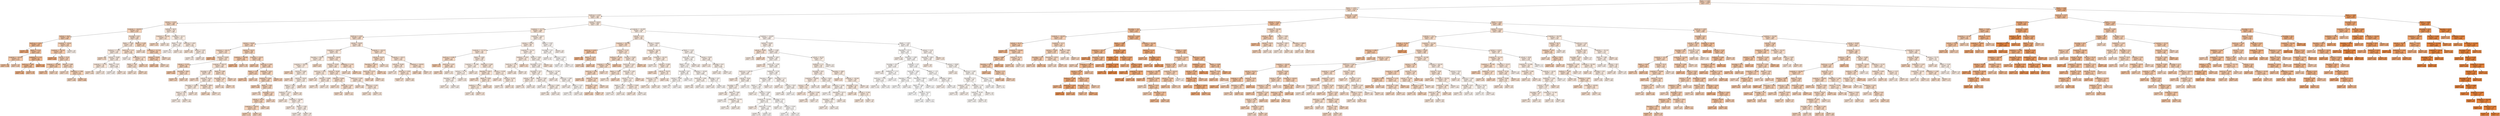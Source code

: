 digraph Tree {
node [shape=box, style="filled", color="black", fontname="helvetica"] ;
edge [fontname="helvetica"] ;
0 [label="MedInc <= 5.045\nsamples = 15480\nvalue = 2.073", fillcolor="#f6d2b9"] ;
1 [label="MedInc <= 3.071\nsamples = 12222\nvalue = 1.745", fillcolor="#f8dcc7"] ;
0 -> 1 [labeldistance=2.5, labelangle=45, headlabel="True"] ;
2 [label="AveOccup <= 2.163\nsamples = 5831\nvalue = 1.366", fillcolor="#fae6d8"] ;
1 -> 2 ;
3 [label="Latitude <= 37.925\nsamples = 890\nvalue = 1.906", fillcolor="#f7d7c0"] ;
2 -> 3 ;
4 [label="Longitude <= -118.245\nsamples = 672\nvalue = 2.107", fillcolor="#f6d2b8"] ;
3 -> 4 ;
5 [label="Latitude <= 34.63\nsamples = 378\nvalue = 2.481", fillcolor="#f3c7a7"] ;
4 -> 5 ;
6 [label="AveOccup <= 1.619\nsamples = 142\nvalue = 3.017", fillcolor="#f0b890"] ;
5 -> 6 ;
7 [label="samples = 30\nvalue = 3.691", fillcolor="#eda572"] ;
6 -> 7 ;
8 [label="MedInc <= 2.533\nsamples = 112\nvalue = 2.837", fillcolor="#f1bd98"] ;
6 -> 8 ;
9 [label="Longitude <= -118.355\nsamples = 51\nvalue = 2.512", fillcolor="#f3c6a6"] ;
8 -> 9 ;
10 [label="samples = 26\nvalue = 2.748", fillcolor="#f2c09b"] ;
9 -> 10 ;
11 [label="samples = 25\nvalue = 2.267", fillcolor="#f5cdb1"] ;
9 -> 11 ;
12 [label="AveBedrms <= 1.112\nsamples = 61\nvalue = 3.108", fillcolor="#f0b68c"] ;
8 -> 12 ;
13 [label="AveOccup <= 1.843\nsamples = 49\nvalue = 2.962", fillcolor="#f1ba92"] ;
12 -> 13 ;
14 [label="samples = 15\nvalue = 3.383", fillcolor="#eeae80"] ;
13 -> 14 ;
15 [label="samples = 34\nvalue = 2.776", fillcolor="#f2bf9a"] ;
13 -> 15 ;
16 [label="samples = 12\nvalue = 3.704", fillcolor="#eca572"] ;
12 -> 16 ;
17 [label="Longitude <= -120.64\nsamples = 236\nvalue = 2.159", fillcolor="#f5d0b5"] ;
5 -> 17 ;
18 [label="Longitude <= -122.335\nsamples = 192\nvalue = 2.437", fillcolor="#f4c8a9"] ;
17 -> 18 ;
19 [label="samples = 33\nvalue = 3.593", fillcolor="#eda877"] ;
18 -> 19 ;
20 [label="Latitude <= 37.55\nsamples = 159\nvalue = 2.197", fillcolor="#f5cfb4"] ;
18 -> 20 ;
21 [label="Longitude <= -121.885\nsamples = 67\nvalue = 2.497", fillcolor="#f3c7a6"] ;
20 -> 21 ;
22 [label="samples = 45\nvalue = 2.76", fillcolor="#f2bf9b"] ;
21 -> 22 ;
23 [label="samples = 22\nvalue = 1.96", fillcolor="#f6d6be"] ;
21 -> 23 ;
24 [label="MedInc <= 2.408\nsamples = 92\nvalue = 1.979", fillcolor="#f6d5bd"] ;
20 -> 24 ;
25 [label="samples = 39\nvalue = 1.761", fillcolor="#f8dbc7"] ;
24 -> 25 ;
26 [label="AveBedrms <= 1.066\nsamples = 53\nvalue = 2.139", fillcolor="#f5d1b6"] ;
24 -> 26 ;
27 [label="samples = 32\nvalue = 1.964", fillcolor="#f6d6be"] ;
26 -> 27 ;
28 [label="samples = 21\nvalue = 2.406", fillcolor="#f4c9aa"] ;
26 -> 28 ;
29 [label="samples = 44\nvalue = 0.943", fillcolor="#fcf2ea"] ;
17 -> 29 ;
30 [label="HouseAge <= 29.5\nsamples = 294\nvalue = 1.626", fillcolor="#f8dfcd"] ;
4 -> 30 ;
31 [label="MedInc <= 2.384\nsamples = 199\nvalue = 1.414", fillcolor="#fae5d6"] ;
30 -> 31 ;
32 [label="AveRooms <= 3.341\nsamples = 118\nvalue = 1.259", fillcolor="#fae9dd"] ;
31 -> 32 ;
33 [label="samples = 18\nvalue = 1.779", fillcolor="#f7dbc6"] ;
32 -> 33 ;
34 [label="Latitude <= 33.685\nsamples = 100\nvalue = 1.166", fillcolor="#fbece1"] ;
32 -> 34 ;
35 [label="Longitude <= -117.15\nsamples = 49\nvalue = 1.352", fillcolor="#fae7d9"] ;
34 -> 35 ;
36 [label="samples = 15\nvalue = 1.628", fillcolor="#f8dfcc"] ;
35 -> 36 ;
37 [label="samples = 34\nvalue = 1.231", fillcolor="#fbeade"] ;
35 -> 37 ;
38 [label="MedInc <= 2.141\nsamples = 51\nvalue = 0.986", fillcolor="#fcf1e9"] ;
34 -> 38 ;
39 [label="samples = 38\nvalue = 0.855", fillcolor="#fdf4ee"] ;
38 -> 39 ;
40 [label="samples = 13\nvalue = 1.369", fillcolor="#fae6d8"] ;
38 -> 40 ;
41 [label="AveOccup <= 1.531\nsamples = 81\nvalue = 1.638", fillcolor="#f8dfcc"] ;
31 -> 41 ;
42 [label="samples = 11\nvalue = 0.88", fillcolor="#fdf4ed"] ;
41 -> 42 ;
43 [label="AveBedrms <= 1.141\nsamples = 70\nvalue = 1.758", fillcolor="#f8dbc7"] ;
41 -> 43 ;
44 [label="MedInc <= 2.83\nsamples = 53\nvalue = 1.623", fillcolor="#f8dfcd"] ;
43 -> 44 ;
45 [label="samples = 31\nvalue = 1.487", fillcolor="#f9e3d3"] ;
44 -> 45 ;
46 [label="samples = 22\nvalue = 1.815", fillcolor="#f7dac4"] ;
44 -> 46 ;
47 [label="samples = 17\nvalue = 2.177", fillcolor="#f5d0b4"] ;
43 -> 47 ;
48 [label="MedInc <= 2.194\nsamples = 95\nvalue = 2.07", fillcolor="#f6d3b9"] ;
30 -> 48 ;
49 [label="samples = 29\nvalue = 1.564", fillcolor="#f9e1cf"] ;
48 -> 49 ;
50 [label="Longitude <= -117.155\nsamples = 66\nvalue = 2.292", fillcolor="#f5ccaf"] ;
48 -> 50 ;
51 [label="Latitude <= 33.835\nsamples = 53\nvalue = 2.441", fillcolor="#f4c8a9"] ;
50 -> 51 ;
52 [label="samples = 40\nvalue = 2.649", fillcolor="#f3c2a0"] ;
51 -> 52 ;
53 [label="samples = 13\nvalue = 1.802", fillcolor="#f7dac5"] ;
51 -> 53 ;
54 [label="samples = 13\nvalue = 1.683", fillcolor="#f8ddca"] ;
50 -> 54 ;
55 [label="Latitude <= 38.53\nsamples = 218\nvalue = 1.286", fillcolor="#fae8db"] ;
3 -> 55 ;
56 [label="Longitude <= -122.265\nsamples = 77\nvalue = 1.56", fillcolor="#f9e1cf"] ;
55 -> 56 ;
57 [label="samples = 35\nvalue = 1.915", fillcolor="#f7d7c0"] ;
56 -> 57 ;
58 [label="samples = 42\nvalue = 1.264", fillcolor="#fae9dc"] ;
56 -> 58 ;
59 [label="Longitude <= -121.51\nsamples = 141\nvalue = 1.137", fillcolor="#fbede2"] ;
55 -> 59 ;
60 [label="MedInc <= 2.08\nsamples = 48\nvalue = 0.901", fillcolor="#fdf3ec"] ;
59 -> 60 ;
61 [label="samples = 37\nvalue = 0.823", fillcolor="#fdf5f0"] ;
60 -> 61 ;
62 [label="samples = 11\nvalue = 1.164", fillcolor="#fbece1"] ;
60 -> 62 ;
63 [label="AveOccup <= 1.851\nsamples = 93\nvalue = 1.258", fillcolor="#fae9dd"] ;
59 -> 63 ;
64 [label="samples = 30\nvalue = 1.459", fillcolor="#f9e4d4"] ;
63 -> 64 ;
65 [label="MedInc <= 2.245\nsamples = 63\nvalue = 1.162", fillcolor="#fbece1"] ;
63 -> 65 ;
66 [label="samples = 33\nvalue = 1.053", fillcolor="#fcefe6"] ;
65 -> 66 ;
67 [label="samples = 30\nvalue = 1.283", fillcolor="#fae8dc"] ;
65 -> 67 ;
68 [label="Latitude <= 34.455\nsamples = 4941\nvalue = 1.269", fillcolor="#fae9dc"] ;
2 -> 68 ;
69 [label="Longitude <= -117.79\nsamples = 2385\nvalue = 1.493", fillcolor="#f9e3d2"] ;
68 -> 69 ;
70 [label="AveOccup <= 3.454\nsamples = 1581\nvalue = 1.679", fillcolor="#f8ddca"] ;
69 -> 70 ;
71 [label="Latitude <= 34.045\nsamples = 720\nvalue = 1.938", fillcolor="#f7d6bf"] ;
70 -> 71 ;
72 [label="Longitude <= -118.375\nsamples = 374\nvalue = 1.724", fillcolor="#f8dcc8"] ;
71 -> 72 ;
73 [label="samples = 23\nvalue = 3.062", fillcolor="#f0b78e"] ;
72 -> 73 ;
74 [label="Latitude <= 33.845\nsamples = 351\nvalue = 1.637", fillcolor="#f8dfcc"] ;
72 -> 74 ;
75 [label="Latitude <= 33.745\nsamples = 81\nvalue = 2.096", fillcolor="#f6d2b8"] ;
74 -> 75 ;
76 [label="samples = 19\nvalue = 2.636", fillcolor="#f3c3a0"] ;
75 -> 76 ;
77 [label="Population <= 900.5\nsamples = 62\nvalue = 1.93", fillcolor="#f7d6bf"] ;
75 -> 77 ;
78 [label="samples = 16\nvalue = 2.16", fillcolor="#f5d0b5"] ;
77 -> 78 ;
79 [label="samples = 46\nvalue = 1.85", fillcolor="#f7d9c3"] ;
77 -> 79 ;
80 [label="Longitude <= -118.175\nsamples = 270\nvalue = 1.499", fillcolor="#f9e2d2"] ;
74 -> 80 ;
81 [label="HouseAge <= 30.5\nsamples = 188\nvalue = 1.393", fillcolor="#fae5d7"] ;
80 -> 81 ;
82 [label="samples = 40\nvalue = 1.714", fillcolor="#f8dcc9"] ;
81 -> 82 ;
83 [label="Latitude <= 34.015\nsamples = 148\nvalue = 1.306", fillcolor="#fae8db"] ;
81 -> 83 ;
84 [label="Population <= 1258.5\nsamples = 100\nvalue = 1.203", fillcolor="#fbebdf"] ;
83 -> 84 ;
85 [label="MedInc <= 2.003\nsamples = 62\nvalue = 1.112", fillcolor="#fbede3"] ;
84 -> 85 ;
86 [label="samples = 25\nvalue = 1.028", fillcolor="#fcf0e7"] ;
85 -> 86 ;
87 [label="samples = 37\nvalue = 1.168", fillcolor="#fbece1"] ;
85 -> 87 ;
88 [label="samples = 38\nvalue = 1.353", fillcolor="#fae7d9"] ;
84 -> 88 ;
89 [label="Population <= 809.0\nsamples = 48\nvalue = 1.519", fillcolor="#f9e2d1"] ;
83 -> 89 ;
90 [label="samples = 11\nvalue = 1.849", fillcolor="#f7d9c3"] ;
89 -> 90 ;
91 [label="samples = 37\nvalue = 1.421", fillcolor="#fae5d6"] ;
89 -> 91 ;
92 [label="MedInc <= 2.984\nsamples = 82\nvalue = 1.743", fillcolor="#f8dcc7"] ;
80 -> 92 ;
93 [label="HouseAge <= 29.5\nsamples = 66\nvalue = 1.7", fillcolor="#f8ddc9"] ;
92 -> 93 ;
94 [label="samples = 27\nvalue = 1.596", fillcolor="#f9e0ce"] ;
93 -> 94 ;
95 [label="samples = 39\nvalue = 1.772", fillcolor="#f8dbc6"] ;
93 -> 95 ;
96 [label="samples = 16\nvalue = 1.92", fillcolor="#f7d7c0"] ;
92 -> 96 ;
97 [label="Latitude <= 34.075\nsamples = 346\nvalue = 2.169", fillcolor="#f5d0b5"] ;
71 -> 97 ;
98 [label="Longitude <= -118.305\nsamples = 66\nvalue = 2.438", fillcolor="#f4c8a9"] ;
97 -> 98 ;
99 [label="samples = 20\nvalue = 3.169", fillcolor="#f0b489"] ;
98 -> 99 ;
100 [label="samples = 46\nvalue = 2.119", fillcolor="#f6d1b7"] ;
98 -> 100 ;
101 [label="Longitude <= -119.33\nsamples = 280\nvalue = 2.106", fillcolor="#f6d2b8"] ;
97 -> 101 ;
102 [label="samples = 19\nvalue = 2.507", fillcolor="#f3c6a6"] ;
101 -> 102 ;
103 [label="AveOccup <= 2.491\nsamples = 261\nvalue = 2.076", fillcolor="#f6d2b9"] ;
101 -> 103 ;
104 [label="MedInc <= 2.52\nsamples = 55\nvalue = 2.263", fillcolor="#f5cdb1"] ;
103 -> 104 ;
105 [label="samples = 19\nvalue = 2.561", fillcolor="#f3c5a4"] ;
104 -> 105 ;
106 [label="samples = 36\nvalue = 2.105", fillcolor="#f6d2b8"] ;
104 -> 106 ;
107 [label="AveRooms <= 4.811\nsamples = 206\nvalue = 2.027", fillcolor="#f6d4bb"] ;
103 -> 107 ;
108 [label="AveRooms <= 2.601\nsamples = 192\nvalue = 2.005", fillcolor="#f6d4bc"] ;
107 -> 108 ;
109 [label="samples = 16\nvalue = 2.294", fillcolor="#f5ccaf"] ;
108 -> 109 ;
110 [label="MedInc <= 1.902\nsamples = 176\nvalue = 1.978", fillcolor="#f6d5bd"] ;
108 -> 110 ;
111 [label="samples = 16\nvalue = 1.719", fillcolor="#f8dcc9"] ;
110 -> 111 ;
112 [label="HouseAge <= 37.5\nsamples = 160\nvalue = 2.004", fillcolor="#f6d4bc"] ;
110 -> 112 ;
113 [label="Latitude <= 34.215\nsamples = 113\nvalue = 2.058", fillcolor="#f6d3ba"] ;
112 -> 113 ;
114 [label="Longitude <= -118.215\nsamples = 94\nvalue = 2.102", fillcolor="#f6d2b8"] ;
113 -> 114 ;
115 [label="samples = 77\nvalue = 2.132", fillcolor="#f5d1b6"] ;
114 -> 115 ;
116 [label="samples = 17\nvalue = 1.965", fillcolor="#f6d5be"] ;
114 -> 116 ;
117 [label="samples = 19\nvalue = 1.844", fillcolor="#f7d9c3"] ;
113 -> 117 ;
118 [label="samples = 47\nvalue = 1.874", fillcolor="#f7d8c2"] ;
112 -> 118 ;
119 [label="samples = 14\nvalue = 2.331", fillcolor="#f4cbae"] ;
107 -> 119 ;
120 [label="Latitude <= 34.045\nsamples = 861\nvalue = 1.462", fillcolor="#f9e3d4"] ;
70 -> 120 ;
121 [label="Longitude <= -118.215\nsamples = 607\nvalue = 1.376", fillcolor="#fae6d8"] ;
120 -> 121 ;
122 [label="Population <= 2615.0\nsamples = 334\nvalue = 1.242", fillcolor="#fbeadd"] ;
121 -> 122 ;
123 [label="Longitude <= -118.355\nsamples = 311\nvalue = 1.2", fillcolor="#fbebdf"] ;
122 -> 123 ;
124 [label="samples = 11\nvalue = 1.981", fillcolor="#f6d5bd"] ;
123 -> 124 ;
125 [label="Latitude <= 33.865\nsamples = 300\nvalue = 1.171", fillcolor="#fbece0"] ;
123 -> 125 ;
126 [label="samples = 24\nvalue = 1.691", fillcolor="#f8ddca"] ;
125 -> 126 ;
127 [label="Latitude <= 34.025\nsamples = 276\nvalue = 1.126", fillcolor="#fbede2"] ;
125 -> 127 ;
128 [label="MedInc <= 2.632\nsamples = 252\nvalue = 1.093", fillcolor="#fbeee4"] ;
127 -> 128 ;
129 [label="AveRooms <= 3.311\nsamples = 224\nvalue = 1.062", fillcolor="#fcefe5"] ;
128 -> 129 ;
130 [label="samples = 25\nvalue = 1.303", fillcolor="#fae8db"] ;
129 -> 130 ;
131 [label="Longitude <= -118.285\nsamples = 199\nvalue = 1.031", fillcolor="#fcefe7"] ;
129 -> 131 ;
132 [label="samples = 35\nvalue = 1.143", fillcolor="#fbece2"] ;
131 -> 132 ;
133 [label="MedInc <= 2.081\nsamples = 164\nvalue = 1.008", fillcolor="#fcf0e8"] ;
131 -> 133 ;
134 [label="samples = 118\nvalue = 0.983", fillcolor="#fcf1e9"] ;
133 -> 134 ;
135 [label="samples = 46\nvalue = 1.07", fillcolor="#fceee5"] ;
133 -> 135 ;
136 [label="samples = 28\nvalue = 1.342", fillcolor="#fae7d9"] ;
128 -> 136 ;
137 [label="samples = 24\nvalue = 1.473", fillcolor="#f9e3d3"] ;
127 -> 137 ;
138 [label="samples = 23\nvalue = 1.815", fillcolor="#f7dac4"] ;
122 -> 138 ;
139 [label="Longitude <= -118.06\nsamples = 273\nvalue = 1.539", fillcolor="#f9e1d0"] ;
121 -> 139 ;
140 [label="Latitude <= 33.935\nsamples = 217\nvalue = 1.481", fillcolor="#f9e3d3"] ;
139 -> 140 ;
141 [label="AveOccup <= 3.811\nsamples = 63\nvalue = 1.333", fillcolor="#fae7d9"] ;
140 -> 141 ;
142 [label="samples = 15\nvalue = 1.49", fillcolor="#f9e3d3"] ;
141 -> 142 ;
143 [label="Latitude <= 33.885\nsamples = 48\nvalue = 1.284", fillcolor="#fae8dc"] ;
141 -> 143 ;
144 [label="samples = 20\nvalue = 1.371", fillcolor="#fae6d8"] ;
143 -> 144 ;
145 [label="samples = 28\nvalue = 1.222", fillcolor="#fbeade"] ;
143 -> 145 ;
146 [label="Latitude <= 34.005\nsamples = 154\nvalue = 1.542", fillcolor="#f9e1d0"] ;
140 -> 146 ;
147 [label="Latitude <= 33.965\nsamples = 85\nvalue = 1.621", fillcolor="#f8dfcd"] ;
146 -> 147 ;
148 [label="samples = 25\nvalue = 1.573", fillcolor="#f9e0cf"] ;
147 -> 148 ;
149 [label="AveOccup <= 4.197\nsamples = 60\nvalue = 1.641", fillcolor="#f8decc"] ;
147 -> 149 ;
150 [label="samples = 33\nvalue = 1.68", fillcolor="#f8ddca"] ;
149 -> 150 ;
151 [label="samples = 27\nvalue = 1.593", fillcolor="#f9e0ce"] ;
149 -> 151 ;
152 [label="AveOccup <= 4.001\nsamples = 69\nvalue = 1.444", fillcolor="#f9e4d5"] ;
146 -> 152 ;
153 [label="samples = 19\nvalue = 1.569", fillcolor="#f9e1cf"] ;
152 -> 153 ;
154 [label="AveOccup <= 4.193\nsamples = 50\nvalue = 1.396", fillcolor="#fae5d7"] ;
152 -> 154 ;
155 [label="samples = 13\nvalue = 1.459", fillcolor="#f9e4d4"] ;
154 -> 155 ;
156 [label="samples = 37\nvalue = 1.374", fillcolor="#fae6d8"] ;
154 -> 156 ;
157 [label="AveBedrms <= 1.114\nsamples = 56\nvalue = 1.762", fillcolor="#f8dbc7"] ;
139 -> 157 ;
158 [label="samples = 45\nvalue = 1.661", fillcolor="#f8decb"] ;
157 -> 158 ;
159 [label="samples = 11\nvalue = 2.178", fillcolor="#f5d0b4"] ;
157 -> 159 ;
160 [label="Longitude <= -118.235\nsamples = 254\nvalue = 1.67", fillcolor="#f8decb"] ;
120 -> 160 ;
161 [label="Latitude <= 34.235\nsamples = 111\nvalue = 1.812", fillcolor="#f7dac4"] ;
160 -> 161 ;
162 [label="Population <= 2515.5\nsamples = 80\nvalue = 1.927", fillcolor="#f7d7bf"] ;
161 -> 162 ;
163 [label="AveOccup <= 4.175\nsamples = 53\nvalue = 1.79", fillcolor="#f7dac5"] ;
162 -> 163 ;
164 [label="samples = 38\nvalue = 1.88", fillcolor="#f7d8c1"] ;
163 -> 164 ;
165 [label="samples = 15\nvalue = 1.562", fillcolor="#f9e1cf"] ;
163 -> 165 ;
166 [label="samples = 27\nvalue = 2.196", fillcolor="#f5cfb4"] ;
162 -> 166 ;
167 [label="samples = 31\nvalue = 1.516", fillcolor="#f9e2d1"] ;
161 -> 167 ;
168 [label="Longitude <= -118.13\nsamples = 143\nvalue = 1.559", fillcolor="#f9e1d0"] ;
160 -> 168 ;
169 [label="Latitude <= 34.065\nsamples = 80\nvalue = 1.472", fillcolor="#f9e3d3"] ;
168 -> 169 ;
170 [label="samples = 29\nvalue = 1.327", fillcolor="#fae7da"] ;
169 -> 170 ;
171 [label="AveOccup <= 3.976\nsamples = 51\nvalue = 1.554", fillcolor="#f9e1d0"] ;
169 -> 171 ;
172 [label="samples = 29\nvalue = 1.6", fillcolor="#f9e0ce"] ;
171 -> 172 ;
173 [label="samples = 22\nvalue = 1.494", fillcolor="#f9e3d2"] ;
171 -> 173 ;
174 [label="Longitude <= -118.055\nsamples = 63\nvalue = 1.669", fillcolor="#f8decb"] ;
168 -> 174 ;
175 [label="samples = 22\nvalue = 1.966", fillcolor="#f6d5be"] ;
174 -> 175 ;
176 [label="samples = 41\nvalue = 1.51", fillcolor="#f9e2d2"] ;
174 -> 176 ;
177 [label="Longitude <= -116.57\nsamples = 804\nvalue = 1.127", fillcolor="#fbede2"] ;
69 -> 177 ;
178 [label="Latitude <= 33.725\nsamples = 685\nvalue = 1.193", fillcolor="#fbebe0"] ;
177 -> 178 ;
179 [label="Longitude <= -117.155\nsamples = 341\nvalue = 1.356", fillcolor="#fae6d8"] ;
178 -> 179 ;
180 [label="AveOccup <= 2.286\nsamples = 73\nvalue = 1.846", fillcolor="#f7d9c3"] ;
179 -> 180 ;
181 [label="samples = 13\nvalue = 2.57", fillcolor="#f3c5a3"] ;
180 -> 181 ;
182 [label="AveOccup <= 3.247\nsamples = 60\nvalue = 1.689", fillcolor="#f8ddca"] ;
180 -> 182 ;
183 [label="samples = 45\nvalue = 1.826", fillcolor="#f7d9c4"] ;
182 -> 183 ;
184 [label="samples = 15\nvalue = 1.279", fillcolor="#fae9dc"] ;
182 -> 184 ;
185 [label="MedInc <= 2.095\nsamples = 268\nvalue = 1.222", fillcolor="#fbeade"] ;
179 -> 185 ;
186 [label="Longitude <= -117.085\nsamples = 110\nvalue = 1.056", fillcolor="#fcefe5"] ;
185 -> 186 ;
187 [label="Latitude <= 32.715\nsamples = 79\nvalue = 0.973", fillcolor="#fcf1e9"] ;
186 -> 187 ;
188 [label="Population <= 581.5\nsamples = 54\nvalue = 0.907", fillcolor="#fdf3ec"] ;
187 -> 188 ;
189 [label="samples = 12\nvalue = 1.062", fillcolor="#fcefe5"] ;
188 -> 189 ;
190 [label="samples = 42\nvalue = 0.863", fillcolor="#fdf4ee"] ;
188 -> 190 ;
191 [label="samples = 25\nvalue = 1.116", fillcolor="#fbede3"] ;
187 -> 191 ;
192 [label="samples = 31\nvalue = 1.267", fillcolor="#fae9dc"] ;
186 -> 192 ;
193 [label="AveOccup <= 2.936\nsamples = 158\nvalue = 1.337", fillcolor="#fae7d9"] ;
185 -> 193 ;
194 [label="Population <= 841.5\nsamples = 83\nvalue = 1.443", fillcolor="#f9e4d5"] ;
193 -> 194 ;
195 [label="samples = 18\nvalue = 1.671", fillcolor="#f8decb"] ;
194 -> 195 ;
196 [label="MedInc <= 2.859\nsamples = 65\nvalue = 1.38", fillcolor="#fae6d7"] ;
194 -> 196 ;
197 [label="AveRooms <= 4.183\nsamples = 51\nvalue = 1.313", fillcolor="#fae8da"] ;
196 -> 197 ;
198 [label="samples = 18\nvalue = 1.198", fillcolor="#fbebdf"] ;
197 -> 198 ;
199 [label="samples = 33\nvalue = 1.375", fillcolor="#fae6d8"] ;
197 -> 199 ;
200 [label="samples = 14\nvalue = 1.623", fillcolor="#f8dfcd"] ;
196 -> 200 ;
201 [label="Latitude <= 32.585\nsamples = 75\nvalue = 1.221", fillcolor="#fbeade"] ;
193 -> 201 ;
202 [label="samples = 14\nvalue = 1.397", fillcolor="#fae5d7"] ;
201 -> 202 ;
203 [label="Latitude <= 32.765\nsamples = 61\nvalue = 1.18", fillcolor="#fbebe0"] ;
201 -> 203 ;
204 [label="samples = 42\nvalue = 1.119", fillcolor="#fbede3"] ;
203 -> 204 ;
205 [label="samples = 19\nvalue = 1.316", fillcolor="#fae8da"] ;
203 -> 205 ;
206 [label="Longitude <= -117.555\nsamples = 344\nvalue = 1.032", fillcolor="#fcefe7"] ;
178 -> 206 ;
207 [label="AveRooms <= 5.507\nsamples = 87\nvalue = 1.255", fillcolor="#fbe9dd"] ;
206 -> 207 ;
208 [label="AveOccup <= 3.315\nsamples = 76\nvalue = 1.183", fillcolor="#fbebe0"] ;
207 -> 208 ;
209 [label="samples = 34\nvalue = 1.298", fillcolor="#fae8db"] ;
208 -> 209 ;
210 [label="samples = 42\nvalue = 1.09", fillcolor="#fbeee4"] ;
208 -> 210 ;
211 [label="samples = 11\nvalue = 1.751", fillcolor="#f8dbc7"] ;
207 -> 211 ;
212 [label="MedInc <= 3.042\nsamples = 257\nvalue = 0.957", fillcolor="#fcf2ea"] ;
206 -> 212 ;
213 [label="HouseAge <= 27.5\nsamples = 246\nvalue = 0.934", fillcolor="#fcf2eb"] ;
212 -> 213 ;
214 [label="HouseAge <= 16.5\nsamples = 118\nvalue = 1.03", fillcolor="#fcf0e7"] ;
213 -> 214 ;
215 [label="Latitude <= 34.09\nsamples = 49\nvalue = 1.107", fillcolor="#fbede3"] ;
214 -> 215 ;
216 [label="samples = 31\nvalue = 1.179", fillcolor="#fbebe0"] ;
215 -> 216 ;
217 [label="samples = 18\nvalue = 0.983", fillcolor="#fcf1e9"] ;
215 -> 217 ;
218 [label="MedInc <= 1.987\nsamples = 69\nvalue = 0.975", fillcolor="#fcf1e9"] ;
214 -> 218 ;
219 [label="samples = 19\nvalue = 0.843", fillcolor="#fdf5ef"] ;
218 -> 219 ;
220 [label="AveOccup <= 2.883\nsamples = 50\nvalue = 1.025", fillcolor="#fcf0e7"] ;
218 -> 220 ;
221 [label="samples = 25\nvalue = 1.088", fillcolor="#fbeee4"] ;
220 -> 221 ;
222 [label="samples = 25\nvalue = 0.963", fillcolor="#fcf1ea"] ;
220 -> 222 ;
223 [label="Longitude <= -117.365\nsamples = 128\nvalue = 0.846", fillcolor="#fdf5ef"] ;
213 -> 223 ;
224 [label="samples = 26\nvalue = 1.045", fillcolor="#fcefe6"] ;
223 -> 224 ;
225 [label="AveOccup <= 2.965\nsamples = 102\nvalue = 0.795", fillcolor="#fdf6f1"] ;
223 -> 225 ;
226 [label="samples = 39\nvalue = 0.881", fillcolor="#fdf4ed"] ;
225 -> 226 ;
227 [label="MedInc <= 2.221\nsamples = 63\nvalue = 0.741", fillcolor="#fdf8f3"] ;
225 -> 227 ;
228 [label="samples = 43\nvalue = 0.701", fillcolor="#fef9f5"] ;
227 -> 228 ;
229 [label="samples = 20\nvalue = 0.828", fillcolor="#fdf5ef"] ;
227 -> 229 ;
230 [label="samples = 11\nvalue = 1.468", fillcolor="#f9e3d3"] ;
212 -> 230 ;
231 [label="MedInc <= 2.367\nsamples = 119\nvalue = 0.747", fillcolor="#fdf7f3"] ;
177 -> 231 ;
232 [label="HouseAge <= 16.5\nsamples = 83\nvalue = 0.677", fillcolor="#fef9f6"] ;
231 -> 232 ;
233 [label="samples = 27\nvalue = 0.745", fillcolor="#fdf7f3"] ;
232 -> 233 ;
234 [label="AveOccup <= 2.951\nsamples = 56\nvalue = 0.644", fillcolor="#fefaf8"] ;
232 -> 234 ;
235 [label="samples = 19\nvalue = 0.59", fillcolor="#fefcfa"] ;
234 -> 235 ;
236 [label="samples = 37\nvalue = 0.672", fillcolor="#fef9f6"] ;
234 -> 236 ;
237 [label="samples = 36\nvalue = 0.907", fillcolor="#fdf3ec"] ;
231 -> 237 ;
238 [label="Longitude <= -121.695\nsamples = 2556\nvalue = 1.06", fillcolor="#fcefe5"] ;
68 -> 238 ;
239 [label="Latitude <= 37.9\nsamples = 941\nvalue = 1.349", fillcolor="#fae7d9"] ;
238 -> 239 ;
240 [label="Longitude <= -122.305\nsamples = 424\nvalue = 1.773", fillcolor="#f8dbc6"] ;
239 -> 240 ;
241 [label="AveOccup <= 2.544\nsamples = 87\nvalue = 2.633", fillcolor="#f3c3a1"] ;
240 -> 241 ;
242 [label="samples = 28\nvalue = 3.304", fillcolor="#efb083"] ;
241 -> 242 ;
243 [label="MedInc <= 2.229\nsamples = 59\nvalue = 2.315", fillcolor="#f4ccae"] ;
241 -> 243 ;
244 [label="samples = 25\nvalue = 2.088", fillcolor="#f6d2b8"] ;
243 -> 244 ;
245 [label="samples = 34\nvalue = 2.481", fillcolor="#f3c7a7"] ;
243 -> 245 ;
246 [label="Latitude <= 37.725\nsamples = 337\nvalue = 1.551", fillcolor="#f9e1d0"] ;
240 -> 246 ;
247 [label="AveRooms <= 5.434\nsamples = 141\nvalue = 1.865", fillcolor="#f7d8c2"] ;
246 -> 247 ;
248 [label="Longitude <= -121.865\nsamples = 130\nvalue = 1.81", fillcolor="#f7dac5"] ;
247 -> 248 ;
249 [label="AveOccup <= 2.424\nsamples = 88\nvalue = 1.924", fillcolor="#f7d7c0"] ;
248 -> 249 ;
250 [label="samples = 23\nvalue = 2.199", fillcolor="#f5cfb4"] ;
249 -> 250 ;
251 [label="Latitude <= 37.545\nsamples = 65\nvalue = 1.827", fillcolor="#f7d9c4"] ;
249 -> 251 ;
252 [label="AveOccup <= 3.267\nsamples = 49\nvalue = 1.903", fillcolor="#f7d7c0"] ;
251 -> 252 ;
253 [label="samples = 21\nvalue = 2.039", fillcolor="#f6d3ba"] ;
252 -> 253 ;
254 [label="samples = 28\nvalue = 1.8", fillcolor="#f7dac5"] ;
252 -> 254 ;
255 [label="samples = 16\nvalue = 1.594", fillcolor="#f9e0ce"] ;
251 -> 255 ;
256 [label="samples = 42\nvalue = 1.57", fillcolor="#f9e0cf"] ;
248 -> 256 ;
257 [label="samples = 11\nvalue = 2.515", fillcolor="#f3c6a6"] ;
247 -> 257 ;
258 [label="Latitude <= 37.855\nsamples = 196\nvalue = 1.325", fillcolor="#fae7da"] ;
246 -> 258 ;
259 [label="AveOccup <= 2.657\nsamples = 178\nvalue = 1.237", fillcolor="#fbeade"] ;
258 -> 259 ;
260 [label="MedInc <= 2.487\nsamples = 55\nvalue = 1.518", fillcolor="#f9e2d1"] ;
259 -> 260 ;
261 [label="samples = 35\nvalue = 1.317", fillcolor="#fae8da"] ;
260 -> 261 ;
262 [label="samples = 20\nvalue = 1.871", fillcolor="#f7d8c2"] ;
260 -> 262 ;
263 [label="AveOccup <= 3.941\nsamples = 123\nvalue = 1.111", fillcolor="#fbede3"] ;
259 -> 263 ;
264 [label="Latitude <= 37.775\nsamples = 111\nvalue = 1.053", fillcolor="#fcefe6"] ;
263 -> 264 ;
265 [label="MedInc <= 2.253\nsamples = 59\nvalue = 0.929", fillcolor="#fcf2eb"] ;
264 -> 265 ;
266 [label="samples = 32\nvalue = 0.877", fillcolor="#fdf4ed"] ;
265 -> 266 ;
267 [label="samples = 27\nvalue = 0.992", fillcolor="#fcf1e8"] ;
265 -> 267 ;
268 [label="Latitude <= 37.805\nsamples = 52\nvalue = 1.193", fillcolor="#fbebe0"] ;
264 -> 268 ;
269 [label="samples = 38\nvalue = 1.297", fillcolor="#fae8db"] ;
268 -> 269 ;
270 [label="samples = 14\nvalue = 0.909", fillcolor="#fcf3ec"] ;
268 -> 270 ;
271 [label="samples = 12\nvalue = 1.644", fillcolor="#f8decc"] ;
263 -> 271 ;
272 [label="samples = 18\nvalue = 2.205", fillcolor="#f5cfb3"] ;
258 -> 272 ;
273 [label="Latitude <= 38.855\nsamples = 517\nvalue = 1.001", fillcolor="#fcf0e8"] ;
239 -> 273 ;
274 [label="Longitude <= -122.39\nsamples = 188\nvalue = 1.287", fillcolor="#fae8db"] ;
273 -> 274 ;
275 [label="samples = 44\nvalue = 1.558", fillcolor="#f9e1d0"] ;
274 -> 275 ;
276 [label="Longitude <= -122.315\nsamples = 144\nvalue = 1.204", fillcolor="#fbebdf"] ;
274 -> 276 ;
277 [label="samples = 41\nvalue = 1.012", fillcolor="#fcf0e7"] ;
276 -> 277 ;
278 [label="Latitude <= 37.995\nsamples = 103\nvalue = 1.28", fillcolor="#fae9dc"] ;
276 -> 278 ;
279 [label="samples = 11\nvalue = 1.692", fillcolor="#f8ddca"] ;
278 -> 279 ;
280 [label="Latitude <= 38.275\nsamples = 92\nvalue = 1.231", fillcolor="#fbeade"] ;
278 -> 280 ;
281 [label="AveOccup <= 2.372\nsamples = 55\nvalue = 1.12", fillcolor="#fbede3"] ;
280 -> 281 ;
282 [label="samples = 12\nvalue = 1.239", fillcolor="#fbeadd"] ;
281 -> 282 ;
283 [label="samples = 43\nvalue = 1.087", fillcolor="#fbeee4"] ;
281 -> 283 ;
284 [label="samples = 37\nvalue = 1.396", fillcolor="#fae5d7"] ;
280 -> 284 ;
285 [label="MedInc <= 2.519\nsamples = 329\nvalue = 0.838", fillcolor="#fdf5ef"] ;
273 -> 285 ;
286 [label="AveOccup <= 3.067\nsamples = 231\nvalue = 0.768", fillcolor="#fdf7f2"] ;
285 -> 286 ;
287 [label="MedInc <= 1.95\nsamples = 213\nvalue = 0.751", fillcolor="#fdf7f3"] ;
286 -> 287 ;
288 [label="HouseAge <= 26.5\nsamples = 89\nvalue = 0.678", fillcolor="#fef9f6"] ;
287 -> 288 ;
289 [label="Latitude <= 39.89\nsamples = 50\nvalue = 0.729", fillcolor="#fef8f4"] ;
288 -> 289 ;
290 [label="samples = 19\nvalue = 0.8", fillcolor="#fdf6f1"] ;
289 -> 290 ;
291 [label="samples = 31\nvalue = 0.686", fillcolor="#fef9f6"] ;
289 -> 291 ;
292 [label="samples = 39\nvalue = 0.612", fillcolor="#fefbf9"] ;
288 -> 292 ;
293 [label="Longitude <= -122.68\nsamples = 124\nvalue = 0.804", fillcolor="#fdf6f1"] ;
287 -> 293 ;
294 [label="AveOccup <= 2.494\nsamples = 54\nvalue = 0.874", fillcolor="#fdf4ed"] ;
293 -> 294 ;
295 [label="samples = 19\nvalue = 0.984", fillcolor="#fcf1e9"] ;
294 -> 295 ;
296 [label="samples = 35\nvalue = 0.814", fillcolor="#fdf6f0"] ;
294 -> 296 ;
297 [label="HouseAge <= 18.5\nsamples = 70\nvalue = 0.75", fillcolor="#fdf7f3"] ;
293 -> 297 ;
298 [label="samples = 24\nvalue = 0.854", fillcolor="#fdf4ee"] ;
297 -> 298 ;
299 [label="samples = 46\nvalue = 0.696", fillcolor="#fef9f5"] ;
297 -> 299 ;
300 [label="samples = 18\nvalue = 0.964", fillcolor="#fcf1ea"] ;
286 -> 300 ;
301 [label="Latitude <= 39.49\nsamples = 98\nvalue = 1.004", fillcolor="#fcf0e8"] ;
285 -> 301 ;
302 [label="samples = 31\nvalue = 1.122", fillcolor="#fbede3"] ;
301 -> 302 ;
303 [label="HouseAge <= 26.5\nsamples = 67\nvalue = 0.949", fillcolor="#fcf2ea"] ;
301 -> 303 ;
304 [label="samples = 45\nvalue = 0.992", fillcolor="#fcf1e8"] ;
303 -> 304 ;
305 [label="samples = 22\nvalue = 0.861", fillcolor="#fdf4ee"] ;
303 -> 305 ;
306 [label="Longitude <= -119.895\nsamples = 1615\nvalue = 0.891", fillcolor="#fdf3ed"] ;
238 -> 306 ;
307 [label="Latitude <= 35.825\nsamples = 995\nvalue = 1.006", fillcolor="#fcf0e8"] ;
306 -> 307 ;
308 [label="Latitude <= 34.995\nsamples = 76\nvalue = 1.535", fillcolor="#f9e1d1"] ;
307 -> 308 ;
309 [label="samples = 36\nvalue = 1.156", fillcolor="#fbece1"] ;
308 -> 309 ;
310 [label="samples = 40\nvalue = 1.877", fillcolor="#f7d8c2"] ;
308 -> 310 ;
311 [label="MedInc <= 2.369\nsamples = 919\nvalue = 0.963", fillcolor="#fcf1ea"] ;
307 -> 311 ;
312 [label="Population <= 166.5\nsamples = 481\nvalue = 0.837", fillcolor="#fdf5ef"] ;
311 -> 312 ;
313 [label="samples = 19\nvalue = 1.397", fillcolor="#fae5d7"] ;
312 -> 313 ;
314 [label="AveOccup <= 2.709\nsamples = 462\nvalue = 0.814", fillcolor="#fdf6f0"] ;
312 -> 314 ;
315 [label="AveOccup <= 2.205\nsamples = 194\nvalue = 0.907", fillcolor="#fdf3ec"] ;
314 -> 315 ;
316 [label="samples = 12\nvalue = 1.28", fillcolor="#fae9dc"] ;
315 -> 316 ;
317 [label="Latitude <= 39.44\nsamples = 182\nvalue = 0.882", fillcolor="#fdf4ed"] ;
315 -> 317 ;
318 [label="HouseAge <= 21.5\nsamples = 137\nvalue = 0.932", fillcolor="#fcf2eb"] ;
317 -> 318 ;
319 [label="samples = 44\nvalue = 1.089", fillcolor="#fbeee4"] ;
318 -> 319 ;
320 [label="MedInc <= 1.669\nsamples = 93\nvalue = 0.857", fillcolor="#fdf4ee"] ;
318 -> 320 ;
321 [label="samples = 24\nvalue = 0.744", fillcolor="#fdf7f3"] ;
320 -> 321 ;
322 [label="Longitude <= -121.275\nsamples = 69\nvalue = 0.896", fillcolor="#fdf3ec"] ;
320 -> 322 ;
323 [label="samples = 33\nvalue = 0.832", fillcolor="#fdf5ef"] ;
322 -> 323 ;
324 [label="samples = 36\nvalue = 0.955", fillcolor="#fcf2ea"] ;
322 -> 324 ;
325 [label="samples = 45\nvalue = 0.732", fillcolor="#fef8f4"] ;
317 -> 325 ;
326 [label="AveRooms <= 5.278\nsamples = 268\nvalue = 0.747", fillcolor="#fdf7f3"] ;
314 -> 326 ;
327 [label="Population <= 2608.5\nsamples = 208\nvalue = 0.717", fillcolor="#fef8f4"] ;
326 -> 327 ;
328 [label="MedInc <= 1.137\nsamples = 195\nvalue = 0.703", fillcolor="#fef9f5"] ;
327 -> 328 ;
329 [label="samples = 11\nvalue = 0.92", fillcolor="#fcf3eb"] ;
328 -> 329 ;
330 [label="Latitude <= 37.905\nsamples = 184\nvalue = 0.69", fillcolor="#fef9f6"] ;
328 -> 330 ;
331 [label="Longitude <= -121.015\nsamples = 87\nvalue = 0.741", fillcolor="#fdf8f3"] ;
330 -> 331 ;
332 [label="samples = 12\nvalue = 1.07", fillcolor="#fceee5"] ;
331 -> 332 ;
333 [label="AveOccup <= 3.318\nsamples = 75\nvalue = 0.689", fillcolor="#fef9f6"] ;
331 -> 333 ;
334 [label="samples = 31\nvalue = 0.779", fillcolor="#fdf6f2"] ;
333 -> 334 ;
335 [label="samples = 44\nvalue = 0.625", fillcolor="#fefbf8"] ;
333 -> 335 ;
336 [label="HouseAge <= 25.5\nsamples = 97\nvalue = 0.644", fillcolor="#fefaf8"] ;
330 -> 336 ;
337 [label="samples = 23\nvalue = 0.74", fillcolor="#fdf8f3"] ;
336 -> 337 ;
338 [label="Latitude <= 37.955\nsamples = 74\nvalue = 0.614", fillcolor="#fefbf9"] ;
336 -> 338 ;
339 [label="samples = 15\nvalue = 0.544", fillcolor="#fffdfc"] ;
338 -> 339 ;
340 [label="samples = 59\nvalue = 0.631", fillcolor="#fefbf8"] ;
338 -> 340 ;
341 [label="samples = 13\nvalue = 0.93", fillcolor="#fcf2eb"] ;
327 -> 341 ;
342 [label="HouseAge <= 17.5\nsamples = 60\nvalue = 0.851", fillcolor="#fdf4ee"] ;
326 -> 342 ;
343 [label="samples = 11\nvalue = 1.055", fillcolor="#fcefe6"] ;
342 -> 343 ;
344 [label="Latitude <= 39.01\nsamples = 49\nvalue = 0.805", fillcolor="#fdf6f0"] ;
342 -> 344 ;
345 [label="samples = 38\nvalue = 0.849", fillcolor="#fdf5ef"] ;
344 -> 345 ;
346 [label="samples = 11\nvalue = 0.651", fillcolor="#fefaf7"] ;
344 -> 346 ;
347 [label="Latitude <= 39.315\nsamples = 438\nvalue = 1.1", fillcolor="#fbeee4"] ;
311 -> 347 ;
348 [label="AveRooms <= 5.5\nsamples = 391\nvalue = 1.132", fillcolor="#fbede2"] ;
347 -> 348 ;
349 [label="HouseAge <= 28.5\nsamples = 251\nvalue = 1.076", fillcolor="#fceee5"] ;
348 -> 349 ;
350 [label="Longitude <= -120.855\nsamples = 149\nvalue = 1.147", fillcolor="#fbece2"] ;
349 -> 350 ;
351 [label="Latitude <= 37.89\nsamples = 111\nvalue = 1.224", fillcolor="#fbeade"] ;
350 -> 351 ;
352 [label="samples = 37\nvalue = 1.373", fillcolor="#fae6d8"] ;
351 -> 352 ;
353 [label="AveOccup <= 2.506\nsamples = 74\nvalue = 1.149", fillcolor="#fbece1"] ;
351 -> 353 ;
354 [label="samples = 35\nvalue = 1.293", fillcolor="#fae8db"] ;
353 -> 354 ;
355 [label="samples = 39\nvalue = 1.02", fillcolor="#fcf0e7"] ;
353 -> 355 ;
356 [label="samples = 38\nvalue = 0.924", fillcolor="#fcf2eb"] ;
350 -> 356 ;
357 [label="Latitude <= 36.87\nsamples = 102\nvalue = 0.973", fillcolor="#fcf1e9"] ;
349 -> 357 ;
358 [label="samples = 13\nvalue = 1.289", fillcolor="#fae8db"] ;
357 -> 358 ;
359 [label="AveRooms <= 4.238\nsamples = 89\nvalue = 0.926", fillcolor="#fcf2eb"] ;
357 -> 359 ;
360 [label="samples = 11\nvalue = 0.714", fillcolor="#fef8f4"] ;
359 -> 360 ;
361 [label="Population <= 1217.5\nsamples = 78\nvalue = 0.956", fillcolor="#fcf2ea"] ;
359 -> 361 ;
362 [label="Population <= 805.5\nsamples = 55\nvalue = 0.914", fillcolor="#fcf3ec"] ;
361 -> 362 ;
363 [label="samples = 25\nvalue = 1.007", fillcolor="#fcf0e8"] ;
362 -> 363 ;
364 [label="samples = 30\nvalue = 0.836", fillcolor="#fdf5ef"] ;
362 -> 364 ;
365 [label="samples = 23\nvalue = 1.058", fillcolor="#fcefe5"] ;
361 -> 365 ;
366 [label="Population <= 308.5\nsamples = 140\nvalue = 1.231", fillcolor="#fbeade"] ;
348 -> 366 ;
367 [label="samples = 12\nvalue = 1.53", fillcolor="#f9e2d1"] ;
366 -> 367 ;
368 [label="Longitude <= -120.565\nsamples = 128\nvalue = 1.203", fillcolor="#fbebdf"] ;
366 -> 368 ;
369 [label="HouseAge <= 23.5\nsamples = 88\nvalue = 1.265", fillcolor="#fae9dc"] ;
368 -> 369 ;
370 [label="samples = 36\nvalue = 1.399", fillcolor="#fae5d6"] ;
369 -> 370 ;
371 [label="Latitude <= 37.785\nsamples = 52\nvalue = 1.172", fillcolor="#fbece0"] ;
369 -> 371 ;
372 [label="samples = 18\nvalue = 1.347", fillcolor="#fae7d9"] ;
371 -> 372 ;
373 [label="samples = 34\nvalue = 1.08", fillcolor="#fceee4"] ;
371 -> 373 ;
374 [label="samples = 40\nvalue = 1.066", fillcolor="#fceee5"] ;
368 -> 374 ;
375 [label="samples = 47\nvalue = 0.839", fillcolor="#fdf5ef"] ;
347 -> 375 ;
376 [label="MedInc <= 2.222\nsamples = 620\nvalue = 0.707", fillcolor="#fef8f5"] ;
306 -> 376 ;
377 [label="Population <= 271.0\nsamples = 341\nvalue = 0.615", fillcolor="#fefbf9"] ;
376 -> 377 ;
378 [label="samples = 12\nvalue = 0.948", fillcolor="#fcf2ea"] ;
377 -> 378 ;
379 [label="AveOccup <= 2.964\nsamples = 329\nvalue = 0.603", fillcolor="#fefbf9"] ;
377 -> 379 ;
380 [label="HouseAge <= 20.5\nsamples = 114\nvalue = 0.678", fillcolor="#fef9f6"] ;
379 -> 380 ;
381 [label="samples = 36\nvalue = 0.822", fillcolor="#fdf5f0"] ;
380 -> 381 ;
382 [label="AveBedrms <= 1.111\nsamples = 78\nvalue = 0.612", fillcolor="#fefbf9"] ;
380 -> 382 ;
383 [label="AveOccup <= 2.353\nsamples = 53\nvalue = 0.645", fillcolor="#fefaf7"] ;
382 -> 383 ;
384 [label="samples = 11\nvalue = 0.748", fillcolor="#fdf7f3"] ;
383 -> 384 ;
385 [label="samples = 42\nvalue = 0.618", fillcolor="#fefbf9"] ;
383 -> 385 ;
386 [label="samples = 25\nvalue = 0.541", fillcolor="#fffdfc"] ;
382 -> 386 ;
387 [label="AveRooms <= 4.8\nsamples = 215\nvalue = 0.564", fillcolor="#fefcfb"] ;
379 -> 387 ;
388 [label="AveOccup <= 3.662\nsamples = 136\nvalue = 0.53", fillcolor="#fffdfd"] ;
387 -> 388 ;
389 [label="Population <= 1170.5\nsamples = 57\nvalue = 0.558", fillcolor="#fffdfb"] ;
388 -> 389 ;
390 [label="samples = 30\nvalue = 0.512", fillcolor="#fffefd"] ;
389 -> 390 ;
391 [label="samples = 27\nvalue = 0.609", fillcolor="#fefbf9"] ;
389 -> 391 ;
392 [label="Population <= 2602.5\nsamples = 79\nvalue = 0.509", fillcolor="#fffefd"] ;
388 -> 392 ;
393 [label="MedInc <= 1.404\nsamples = 68\nvalue = 0.5", fillcolor="#fffefe"] ;
392 -> 393 ;
394 [label="samples = 18\nvalue = 0.473", fillcolor="#ffffff"] ;
393 -> 394 ;
395 [label="Latitude <= 36.275\nsamples = 50\nvalue = 0.51", fillcolor="#fffefd"] ;
393 -> 395 ;
396 [label="samples = 23\nvalue = 0.489", fillcolor="#fffffe"] ;
395 -> 396 ;
397 [label="samples = 27\nvalue = 0.528", fillcolor="#fffdfd"] ;
395 -> 397 ;
398 [label="samples = 11\nvalue = 0.565", fillcolor="#fefcfb"] ;
392 -> 398 ;
399 [label="MedInc <= 1.74\nsamples = 79\nvalue = 0.622", fillcolor="#fefbf8"] ;
387 -> 399 ;
400 [label="samples = 30\nvalue = 0.535", fillcolor="#fffdfc"] ;
399 -> 400 ;
401 [label="Population <= 958.0\nsamples = 49\nvalue = 0.675", fillcolor="#fef9f6"] ;
399 -> 401 ;
402 [label="samples = 13\nvalue = 0.872", fillcolor="#fdf4ee"] ;
401 -> 402 ;
403 [label="samples = 36\nvalue = 0.604", fillcolor="#fefbf9"] ;
401 -> 403 ;
404 [label="Latitude <= 37.24\nsamples = 279\nvalue = 0.818", fillcolor="#fdf5f0"] ;
376 -> 404 ;
405 [label="Population <= 494.5\nsamples = 264\nvalue = 0.793", fillcolor="#fdf6f1"] ;
404 -> 405 ;
406 [label="samples = 20\nvalue = 1.175", fillcolor="#fbebe0"] ;
405 -> 406 ;
407 [label="Latitude <= 34.865\nsamples = 244\nvalue = 0.761", fillcolor="#fdf7f2"] ;
405 -> 407 ;
408 [label="samples = 21\nvalue = 1.028", fillcolor="#fcf0e7"] ;
407 -> 408 ;
409 [label="AveOccup <= 3.265\nsamples = 223\nvalue = 0.736", fillcolor="#fdf8f3"] ;
407 -> 409 ;
410 [label="HouseAge <= 27.5\nsamples = 166\nvalue = 0.77", fillcolor="#fdf7f2"] ;
409 -> 410 ;
411 [label="AveRooms <= 5.312\nsamples = 83\nvalue = 0.834", fillcolor="#fdf5ef"] ;
410 -> 411 ;
412 [label="samples = 38\nvalue = 0.783", fillcolor="#fdf6f1"] ;
411 -> 412 ;
413 [label="samples = 45\nvalue = 0.877", fillcolor="#fdf4ed"] ;
411 -> 413 ;
414 [label="AveRooms <= 5.39\nsamples = 83\nvalue = 0.706", fillcolor="#fef9f5"] ;
410 -> 414 ;
415 [label="Latitude <= 36.325\nsamples = 54\nvalue = 0.669", fillcolor="#fefaf6"] ;
414 -> 415 ;
416 [label="samples = 24\nvalue = 0.629", fillcolor="#fefbf8"] ;
415 -> 416 ;
417 [label="samples = 30\nvalue = 0.701", fillcolor="#fef9f5"] ;
415 -> 417 ;
418 [label="samples = 29\nvalue = 0.774", fillcolor="#fdf7f2"] ;
414 -> 418 ;
419 [label="Latitude <= 36.425\nsamples = 57\nvalue = 0.638", fillcolor="#fefaf8"] ;
409 -> 419 ;
420 [label="samples = 40\nvalue = 0.604", fillcolor="#fefbf9"] ;
419 -> 420 ;
421 [label="samples = 17\nvalue = 0.718", fillcolor="#fef8f4"] ;
419 -> 421 ;
422 [label="samples = 15\nvalue = 1.274", fillcolor="#fae9dc"] ;
404 -> 422 ;
423 [label="AveOccup <= 2.396\nsamples = 6391\nvalue = 2.091", fillcolor="#f6d2b8"] ;
1 -> 423 ;
424 [label="Latitude <= 37.935\nsamples = 1586\nvalue = 2.767", fillcolor="#f2bf9b"] ;
423 -> 424 ;
425 [label="HouseAge <= 19.5\nsamples = 1379\nvalue = 2.915", fillcolor="#f1bb94"] ;
424 -> 425 ;
426 [label="Longitude <= -118.295\nsamples = 354\nvalue = 2.222", fillcolor="#f5ceb3"] ;
425 -> 426 ;
427 [label="Latitude <= 34.175\nsamples = 175\nvalue = 2.494", fillcolor="#f3c7a7"] ;
426 -> 427 ;
428 [label="samples = 34\nvalue = 3.329", fillcolor="#efb082"] ;
427 -> 428 ;
429 [label="Longitude <= -120.605\nsamples = 141\nvalue = 2.293", fillcolor="#f5ccaf"] ;
427 -> 429 ;
430 [label="MedInc <= 4.688\nsamples = 89\nvalue = 2.525", fillcolor="#f3c6a5"] ;
429 -> 430 ;
431 [label="Population <= 632.0\nsamples = 76\nvalue = 2.413", fillcolor="#f4c9aa"] ;
430 -> 431 ;
432 [label="samples = 13\nvalue = 2.864", fillcolor="#f1bc96"] ;
431 -> 432 ;
433 [label="Latitude <= 37.5\nsamples = 63\nvalue = 2.319", fillcolor="#f4ccae"] ;
431 -> 433 ;
434 [label="samples = 39\nvalue = 2.484", fillcolor="#f3c7a7"] ;
433 -> 434 ;
435 [label="samples = 24\nvalue = 2.051", fillcolor="#f6d3ba"] ;
433 -> 435 ;
436 [label="samples = 13\nvalue = 3.184", fillcolor="#efb488"] ;
430 -> 436 ;
437 [label="Latitude <= 34.735\nsamples = 52\nvalue = 1.895", fillcolor="#f7d7c1"] ;
429 -> 437 ;
438 [label="samples = 31\nvalue = 2.226", fillcolor="#f5ceb2"] ;
437 -> 438 ;
439 [label="samples = 21\nvalue = 1.407", fillcolor="#fae5d6"] ;
437 -> 439 ;
440 [label="Longitude <= -117.3\nsamples = 179\nvalue = 1.956", fillcolor="#f6d6be"] ;
426 -> 440 ;
441 [label="Latitude <= 33.695\nsamples = 108\nvalue = 2.133", fillcolor="#f5d1b6"] ;
440 -> 441 ;
442 [label="HouseAge <= 11.5\nsamples = 49\nvalue = 2.464", fillcolor="#f4c8a8"] ;
441 -> 442 ;
443 [label="samples = 24\nvalue = 2.129", fillcolor="#f5d1b7"] ;
442 -> 443 ;
444 [label="samples = 25\nvalue = 2.786", fillcolor="#f2bf9a"] ;
442 -> 444 ;
445 [label="Population <= 1374.5\nsamples = 59\nvalue = 1.858", fillcolor="#f7d8c2"] ;
441 -> 445 ;
446 [label="samples = 34\nvalue = 1.699", fillcolor="#f8ddc9"] ;
445 -> 446 ;
447 [label="samples = 25\nvalue = 2.076", fillcolor="#f6d2b9"] ;
445 -> 447 ;
448 [label="MedInc <= 3.896\nsamples = 71\nvalue = 1.685", fillcolor="#f8ddca"] ;
440 -> 448 ;
449 [label="samples = 40\nvalue = 1.426", fillcolor="#fae4d5"] ;
448 -> 449 ;
450 [label="samples = 31\nvalue = 2.02", fillcolor="#f6d4bb"] ;
448 -> 450 ;
451 [label="AveOccup <= 2.059\nsamples = 1025\nvalue = 3.155", fillcolor="#f0b48a"] ;
425 -> 451 ;
452 [label="MedInc <= 3.688\nsamples = 430\nvalue = 3.555", fillcolor="#eda978"] ;
451 -> 452 ;
453 [label="Longitude <= -122.37\nsamples = 224\nvalue = 3.185", fillcolor="#efb488"] ;
452 -> 453 ;
454 [label="samples = 28\nvalue = 4.089", fillcolor="#ea9a61"] ;
453 -> 454 ;
455 [label="Population <= 442.5\nsamples = 196\nvalue = 3.056", fillcolor="#f0b78e"] ;
453 -> 455 ;
456 [label="samples = 22\nvalue = 2.086", fillcolor="#f6d2b8"] ;
455 -> 456 ;
457 [label="Longitude <= -118.135\nsamples = 174\nvalue = 3.178", fillcolor="#efb489"] ;
455 -> 457 ;
458 [label="Latitude <= 34.145\nsamples = 137\nvalue = 3.32", fillcolor="#efb082"] ;
457 -> 458 ;
459 [label="AveRooms <= 3.84\nsamples = 70\nvalue = 3.687", fillcolor="#eda672"] ;
458 -> 459 ;
460 [label="samples = 21\nvalue = 3.285", fillcolor="#efb184"] ;
459 -> 460 ;
461 [label="AveOccup <= 1.675\nsamples = 49\nvalue = 3.859", fillcolor="#eca16b"] ;
459 -> 461 ;
462 [label="samples = 13\nvalue = 4.532", fillcolor="#e88e4d"] ;
461 -> 462 ;
463 [label="samples = 36\nvalue = 3.616", fillcolor="#eda876"] ;
461 -> 463 ;
464 [label="Latitude <= 37.68\nsamples = 67\nvalue = 2.937", fillcolor="#f1ba93"] ;
458 -> 464 ;
465 [label="HouseAge <= 33.5\nsamples = 53\nvalue = 3.103", fillcolor="#f0b68c"] ;
464 -> 465 ;
466 [label="samples = 38\nvalue = 2.9", fillcolor="#f1bb95"] ;
465 -> 466 ;
467 [label="samples = 15\nvalue = 3.616", fillcolor="#eda876"] ;
465 -> 467 ;
468 [label="samples = 14\nvalue = 2.31", fillcolor="#f4ccaf"] ;
464 -> 468 ;
469 [label="samples = 37\nvalue = 2.652", fillcolor="#f2c2a0"] ;
457 -> 469 ;
470 [label="AveOccup <= 1.804\nsamples = 206\nvalue = 3.958", fillcolor="#eb9e67"] ;
452 -> 470 ;
471 [label="HouseAge <= 25.5\nsamples = 72\nvalue = 4.349", fillcolor="#e99355"] ;
470 -> 471 ;
472 [label="samples = 12\nvalue = 3.516", fillcolor="#eeaa7a"] ;
471 -> 472 ;
473 [label="AveRooms <= 4.736\nsamples = 60\nvalue = 4.515", fillcolor="#e88e4e"] ;
471 -> 473 ;
474 [label="samples = 42\nvalue = 4.343", fillcolor="#e99356"] ;
473 -> 474 ;
475 [label="samples = 18\nvalue = 4.917", fillcolor="#e5833d"] ;
473 -> 475 ;
476 [label="AveRooms <= 4.507\nsamples = 134\nvalue = 3.749", fillcolor="#eca470"] ;
470 -> 476 ;
477 [label="samples = 42\nvalue = 3.35", fillcolor="#eeaf81"] ;
476 -> 477 ;
478 [label="Latitude <= 34.08\nsamples = 92\nvalue = 3.931", fillcolor="#eb9f68"] ;
476 -> 478 ;
479 [label="samples = 36\nvalue = 4.33", fillcolor="#e99456"] ;
478 -> 479 ;
480 [label="Longitude <= -122.35\nsamples = 56\nvalue = 3.674", fillcolor="#eda673"] ;
478 -> 480 ;
481 [label="samples = 18\nvalue = 4.089", fillcolor="#ea9a61"] ;
480 -> 481 ;
482 [label="samples = 38\nvalue = 3.478", fillcolor="#eeab7c"] ;
480 -> 482 ;
483 [label="Longitude <= -122.305\nsamples = 595\nvalue = 2.865", fillcolor="#f1bc96"] ;
451 -> 483 ;
484 [label="Latitude <= 37.755\nsamples = 93\nvalue = 3.603", fillcolor="#eda876"] ;
483 -> 484 ;
485 [label="samples = 42\nvalue = 3.267", fillcolor="#efb185"] ;
484 -> 485 ;
486 [label="HouseAge <= 47.0\nsamples = 51\nvalue = 3.879", fillcolor="#eba06a"] ;
484 -> 486 ;
487 [label="samples = 16\nvalue = 3.384", fillcolor="#eeae80"] ;
486 -> 487 ;
488 [label="samples = 35\nvalue = 4.106", fillcolor="#ea9a60"] ;
486 -> 488 ;
489 [label="MedInc <= 3.897\nsamples = 502\nvalue = 2.728", fillcolor="#f2c09c"] ;
483 -> 489 ;
490 [label="Longitude <= -117.675\nsamples = 276\nvalue = 2.415", fillcolor="#f4c9aa"] ;
489 -> 490 ;
491 [label="Latitude <= 34.55\nsamples = 230\nvalue = 2.56", fillcolor="#f3c5a4"] ;
490 -> 491 ;
492 [label="Longitude <= -118.355\nsamples = 130\nvalue = 2.813", fillcolor="#f2be99"] ;
491 -> 492 ;
493 [label="samples = 45\nvalue = 3.27", fillcolor="#efb185"] ;
492 -> 493 ;
494 [label="AveBedrms <= 0.995\nsamples = 85\nvalue = 2.571", fillcolor="#f3c5a3"] ;
492 -> 494 ;
495 [label="samples = 13\nvalue = 1.956", fillcolor="#f6d6be"] ;
494 -> 495 ;
496 [label="MedInc <= 3.223\nsamples = 72\nvalue = 2.682", fillcolor="#f2c29e"] ;
494 -> 496 ;
497 [label="samples = 19\nvalue = 2.305", fillcolor="#f4ccaf"] ;
496 -> 497 ;
498 [label="Population <= 791.5\nsamples = 53\nvalue = 2.817", fillcolor="#f2be98"] ;
496 -> 498 ;
499 [label="samples = 13\nvalue = 3.203", fillcolor="#efb388"] ;
498 -> 499 ;
500 [label="samples = 40\nvalue = 2.692", fillcolor="#f2c19e"] ;
498 -> 500 ;
501 [label="Longitude <= -120.515\nsamples = 100\nvalue = 2.231", fillcolor="#f5ceb2"] ;
491 -> 501 ;
502 [label="Latitude <= 37.545\nsamples = 83\nvalue = 2.479", fillcolor="#f3c7a7"] ;
501 -> 502 ;
503 [label="samples = 47\nvalue = 2.714", fillcolor="#f2c19d"] ;
502 -> 503 ;
504 [label="samples = 36\nvalue = 2.173", fillcolor="#f5d0b5"] ;
502 -> 504 ;
505 [label="samples = 17\nvalue = 1.021", fillcolor="#fcf0e7"] ;
501 -> 505 ;
506 [label="samples = 46\nvalue = 1.689", fillcolor="#f8ddca"] ;
490 -> 506 ;
507 [label="AveOccup <= 2.299\nsamples = 226\nvalue = 3.111", fillcolor="#f0b68c"] ;
489 -> 507 ;
508 [label="AveBedrms <= 1.123\nsamples = 137\nvalue = 3.352", fillcolor="#eeaf81"] ;
507 -> 508 ;
509 [label="Latitude <= 37.595\nsamples = 117\nvalue = 3.219", fillcolor="#efb387"] ;
508 -> 509 ;
510 [label="MedInc <= 4.394\nsamples = 97\nvalue = 3.334", fillcolor="#efaf82"] ;
509 -> 510 ;
511 [label="samples = 47\nvalue = 3.118", fillcolor="#f0b58b"] ;
510 -> 511 ;
512 [label="Longitude <= -118.33\nsamples = 50\nvalue = 3.537", fillcolor="#edaa79"] ;
510 -> 512 ;
513 [label="samples = 33\nvalue = 3.712", fillcolor="#eca571"] ;
512 -> 513 ;
514 [label="samples = 17\nvalue = 3.198", fillcolor="#efb388"] ;
512 -> 514 ;
515 [label="samples = 20\nvalue = 2.659", fillcolor="#f2c29f"] ;
509 -> 515 ;
516 [label="samples = 20\nvalue = 4.133", fillcolor="#ea995f"] ;
508 -> 516 ;
517 [label="MedInc <= 4.599\nsamples = 89\nvalue = 2.739", fillcolor="#f2c09c"] ;
507 -> 517 ;
518 [label="MedInc <= 4.322\nsamples = 73\nvalue = 2.597", fillcolor="#f3c4a2"] ;
517 -> 518 ;
519 [label="samples = 42\nvalue = 2.797", fillcolor="#f2be99"] ;
518 -> 519 ;
520 [label="samples = 31\nvalue = 2.326", fillcolor="#f4cbae"] ;
518 -> 520 ;
521 [label="samples = 16\nvalue = 3.39", fillcolor="#eeae7f"] ;
517 -> 521 ;
522 [label="Longitude <= -122.365\nsamples = 207\nvalue = 1.781", fillcolor="#f7dbc6"] ;
424 -> 522 ;
523 [label="Latitude <= 38.005\nsamples = 76\nvalue = 2.225", fillcolor="#f5ceb2"] ;
522 -> 523 ;
524 [label="samples = 17\nvalue = 3.047", fillcolor="#f0b78e"] ;
523 -> 524 ;
525 [label="Latitude <= 38.75\nsamples = 59\nvalue = 1.988", fillcolor="#f6d5bd"] ;
523 -> 525 ;
526 [label="samples = 47\nvalue = 2.128", fillcolor="#f5d1b7"] ;
525 -> 526 ;
527 [label="samples = 12\nvalue = 1.438", fillcolor="#f9e4d5"] ;
525 -> 527 ;
528 [label="MedInc <= 3.609\nsamples = 131\nvalue = 1.524", fillcolor="#f9e2d1"] ;
522 -> 528 ;
529 [label="Population <= 805.5\nsamples = 64\nvalue = 1.391", fillcolor="#fae5d7"] ;
528 -> 529 ;
530 [label="samples = 29\nvalue = 1.264", fillcolor="#fae9dc"] ;
529 -> 530 ;
531 [label="samples = 35\nvalue = 1.496", fillcolor="#f9e3d2"] ;
529 -> 531 ;
532 [label="Population <= 1008.0\nsamples = 67\nvalue = 1.651", fillcolor="#f8decb"] ;
528 -> 532 ;
533 [label="samples = 38\nvalue = 1.546", fillcolor="#f9e1d0"] ;
532 -> 533 ;
534 [label="samples = 29\nvalue = 1.789", fillcolor="#f7dac5"] ;
532 -> 534 ;
535 [label="MedInc <= 3.933\nsamples = 4805\nvalue = 1.868", fillcolor="#f7d8c2"] ;
423 -> 535 ;
536 [label="Latitude <= 37.915\nsamples = 2402\nvalue = 1.668", fillcolor="#f8decb"] ;
535 -> 536 ;
537 [label="Longitude <= -122.3\nsamples = 1927\nvalue = 1.747", fillcolor="#f8dcc7"] ;
536 -> 537 ;
538 [label="Latitude <= 37.765\nsamples = 83\nvalue = 2.81", fillcolor="#f2be99"] ;
537 -> 538 ;
539 [label="AveOccup <= 2.989\nsamples = 71\nvalue = 2.613", fillcolor="#f3c3a1"] ;
538 -> 539 ;
540 [label="samples = 25\nvalue = 2.897", fillcolor="#f1bc95"] ;
539 -> 540 ;
541 [label="samples = 46\nvalue = 2.458", fillcolor="#f4c8a8"] ;
539 -> 541 ;
542 [label="samples = 12\nvalue = 3.975", fillcolor="#eb9e66"] ;
538 -> 542 ;
543 [label="Longitude <= -117.765\nsamples = 1844\nvalue = 1.699", fillcolor="#f8ddc9"] ;
537 -> 543 ;
544 [label="Latitude <= 34.495\nsamples = 1440\nvalue = 1.798", fillcolor="#f7dac5"] ;
543 -> 544 ;
545 [label="AveOccup <= 3.193\nsamples = 924\nvalue = 1.95", fillcolor="#f7d6be"] ;
544 -> 545 ;
546 [label="Longitude <= -118.325\nsamples = 494\nvalue = 2.183", fillcolor="#f5cfb4"] ;
545 -> 546 ;
547 [label="Latitude <= 34.175\nsamples = 136\nvalue = 2.486", fillcolor="#f3c7a7"] ;
546 -> 547 ;
548 [label="Longitude <= -118.4\nsamples = 59\nvalue = 2.733", fillcolor="#f2c09c"] ;
547 -> 548 ;
549 [label="samples = 15\nvalue = 3.435", fillcolor="#eead7d"] ;
548 -> 549 ;
550 [label="samples = 44\nvalue = 2.493", fillcolor="#f3c7a7"] ;
548 -> 550 ;
551 [label="Latitude <= 34.36\nsamples = 77\nvalue = 2.297", fillcolor="#f5ccaf"] ;
547 -> 551 ;
552 [label="Population <= 1518.5\nsamples = 66\nvalue = 2.177", fillcolor="#f5d0b4"] ;
551 -> 552 ;
553 [label="samples = 39\nvalue = 2.061", fillcolor="#f6d3ba"] ;
552 -> 553 ;
554 [label="samples = 27\nvalue = 2.346", fillcolor="#f4cbad"] ;
552 -> 554 ;
555 [label="samples = 11\nvalue = 3.016", fillcolor="#f0b890"] ;
551 -> 555 ;
556 [label="Latitude <= 34.045\nsamples = 358\nvalue = 2.068", fillcolor="#f6d3b9"] ;
546 -> 556 ;
557 [label="Latitude <= 33.935\nsamples = 226\nvalue = 1.974", fillcolor="#f6d5bd"] ;
556 -> 557 ;
558 [label="Longitude <= -118.305\nsamples = 179\nvalue = 2.038", fillcolor="#f6d3bb"] ;
557 -> 558 ;
559 [label="samples = 13\nvalue = 2.579", fillcolor="#f3c4a3"] ;
558 -> 559 ;
560 [label="AveRooms <= 5.351\nsamples = 166\nvalue = 1.996", fillcolor="#f6d5bc"] ;
558 -> 560 ;
561 [label="Latitude <= 33.735\nsamples = 145\nvalue = 1.95", fillcolor="#f7d6be"] ;
560 -> 561 ;
562 [label="samples = 12\nvalue = 2.264", fillcolor="#f5cdb1"] ;
561 -> 562 ;
563 [label="AveRooms <= 3.945\nsamples = 133\nvalue = 1.922", fillcolor="#f7d7c0"] ;
561 -> 563 ;
564 [label="samples = 11\nvalue = 1.684", fillcolor="#f8ddca"] ;
563 -> 564 ;
565 [label="samples = 122\nvalue = 1.943", fillcolor="#f7d6bf"] ;
563 -> 565 ;
566 [label="samples = 21\nvalue = 2.312", fillcolor="#f4ccaf"] ;
560 -> 566 ;
567 [label="samples = 47\nvalue = 1.729", fillcolor="#f8dcc8"] ;
557 -> 567 ;
568 [label="Longitude <= -118.015\nsamples = 132\nvalue = 2.229", fillcolor="#f5ceb2"] ;
556 -> 568 ;
569 [label="MedInc <= 3.599\nsamples = 96\nvalue = 2.393", fillcolor="#f4caab"] ;
568 -> 569 ;
570 [label="AveOccup <= 2.628\nsamples = 66\nvalue = 2.296", fillcolor="#f5ccaf"] ;
569 -> 570 ;
571 [label="samples = 23\nvalue = 2.465", fillcolor="#f4c8a8"] ;
570 -> 571 ;
572 [label="samples = 43\nvalue = 2.205", fillcolor="#f5cfb3"] ;
570 -> 572 ;
573 [label="samples = 30\nvalue = 2.606", fillcolor="#f3c4a2"] ;
569 -> 573 ;
574 [label="samples = 36\nvalue = 1.793", fillcolor="#f7dac5"] ;
568 -> 574 ;
575 [label="AveOccup <= 4.083\nsamples = 430\nvalue = 1.682", fillcolor="#f8ddca"] ;
545 -> 575 ;
576 [label="Longitude <= -118.68\nsamples = 267\nvalue = 1.759", fillcolor="#f8dbc7"] ;
575 -> 576 ;
577 [label="samples = 18\nvalue = 2.162", fillcolor="#f5d0b5"] ;
576 -> 577 ;
578 [label="AveBedrms <= 0.977\nsamples = 249\nvalue = 1.73", fillcolor="#f8dcc8"] ;
576 -> 578 ;
579 [label="AveBedrms <= 0.932\nsamples = 50\nvalue = 1.541", fillcolor="#f9e1d0"] ;
578 -> 579 ;
580 [label="samples = 19\nvalue = 1.446", fillcolor="#f9e4d4"] ;
579 -> 580 ;
581 [label="samples = 31\nvalue = 1.599", fillcolor="#f9e0ce"] ;
579 -> 581 ;
582 [label="Latitude <= 33.795\nsamples = 199\nvalue = 1.777", fillcolor="#f8dbc6"] ;
578 -> 582 ;
583 [label="samples = 19\nvalue = 1.972", fillcolor="#f6d5bd"] ;
582 -> 583 ;
584 [label="MedInc <= 3.279\nsamples = 180\nvalue = 1.756", fillcolor="#f8dbc7"] ;
582 -> 584 ;
585 [label="AveOccup <= 3.456\nsamples = 57\nvalue = 1.667", fillcolor="#f8decb"] ;
584 -> 585 ;
586 [label="samples = 21\nvalue = 1.833", fillcolor="#f7d9c4"] ;
585 -> 586 ;
587 [label="samples = 36\nvalue = 1.57", fillcolor="#f9e0cf"] ;
585 -> 587 ;
588 [label="AveRooms <= 5.345\nsamples = 123\nvalue = 1.798", fillcolor="#f7dac5"] ;
584 -> 588 ;
589 [label="MedInc <= 3.483\nsamples = 97\nvalue = 1.758", fillcolor="#f8dbc7"] ;
588 -> 589 ;
590 [label="samples = 33\nvalue = 1.878", fillcolor="#f7d8c2"] ;
589 -> 590 ;
591 [label="samples = 64\nvalue = 1.697", fillcolor="#f8ddc9"] ;
589 -> 591 ;
592 [label="samples = 26\nvalue = 1.945", fillcolor="#f7d6bf"] ;
588 -> 592 ;
593 [label="Latitude <= 33.805\nsamples = 163\nvalue = 1.556", fillcolor="#f9e1d0"] ;
575 -> 593 ;
594 [label="samples = 32\nvalue = 1.7", fillcolor="#f8ddc9"] ;
593 -> 594 ;
595 [label="AveOccup <= 4.52\nsamples = 131\nvalue = 1.521", fillcolor="#f9e2d1"] ;
593 -> 595 ;
596 [label="Longitude <= -118.25\nsamples = 68\nvalue = 1.589", fillcolor="#f9e0ce"] ;
595 -> 596 ;
597 [label="samples = 15\nvalue = 1.719", fillcolor="#f8dcc9"] ;
596 -> 597 ;
598 [label="Latitude <= 33.935\nsamples = 53\nvalue = 1.552", fillcolor="#f9e1d0"] ;
596 -> 598 ;
599 [label="samples = 12\nvalue = 1.449", fillcolor="#f9e4d4"] ;
598 -> 599 ;
600 [label="samples = 41\nvalue = 1.583", fillcolor="#f9e0ce"] ;
598 -> 600 ;
601 [label="AveRooms <= 4.64\nsamples = 63\nvalue = 1.447", fillcolor="#f9e4d4"] ;
595 -> 601 ;
602 [label="samples = 41\nvalue = 1.394", fillcolor="#fae5d7"] ;
601 -> 602 ;
603 [label="samples = 22\nvalue = 1.544", fillcolor="#f9e1d0"] ;
601 -> 603 ;
604 [label="Longitude <= -121.285\nsamples = 516\nvalue = 1.525", fillcolor="#f9e2d1"] ;
544 -> 604 ;
605 [label="Latitude <= 37.595\nsamples = 227\nvalue = 1.95", fillcolor="#f7d6be"] ;
604 -> 605 ;
606 [label="Longitude <= -121.905\nsamples = 127\nvalue = 2.115", fillcolor="#f6d1b7"] ;
605 -> 606 ;
607 [label="AveOccup <= 2.859\nsamples = 55\nvalue = 2.343", fillcolor="#f4cbad"] ;
606 -> 607 ;
608 [label="samples = 36\nvalue = 2.521", fillcolor="#f3c6a5"] ;
607 -> 608 ;
609 [label="samples = 19\nvalue = 2.006", fillcolor="#f6d4bc"] ;
607 -> 609 ;
610 [label="AveRooms <= 5.174\nsamples = 72\nvalue = 1.94", fillcolor="#f7d6bf"] ;
606 -> 610 ;
611 [label="AveOccup <= 3.587\nsamples = 53\nvalue = 1.831", fillcolor="#f7d9c4"] ;
610 -> 611 ;
612 [label="samples = 36\nvalue = 1.912", fillcolor="#f7d7c0"] ;
611 -> 612 ;
613 [label="samples = 17\nvalue = 1.659", fillcolor="#f8decb"] ;
611 -> 613 ;
614 [label="samples = 19\nvalue = 2.246", fillcolor="#f5ceb1"] ;
610 -> 614 ;
615 [label="Latitude <= 37.795\nsamples = 100\nvalue = 1.741", fillcolor="#f8dcc8"] ;
605 -> 615 ;
616 [label="Latitude <= 37.735\nsamples = 88\nvalue = 1.68", fillcolor="#f8ddca"] ;
615 -> 616 ;
617 [label="AveRooms <= 5.478\nsamples = 59\nvalue = 1.815", fillcolor="#f7dac4"] ;
616 -> 617 ;
618 [label="samples = 45\nvalue = 1.729", fillcolor="#f8dcc8"] ;
617 -> 618 ;
619 [label="samples = 14\nvalue = 2.093", fillcolor="#f6d2b8"] ;
617 -> 619 ;
620 [label="samples = 29\nvalue = 1.406", fillcolor="#fae5d6"] ;
616 -> 620 ;
621 [label="samples = 12\nvalue = 2.184", fillcolor="#f5cfb4"] ;
615 -> 621 ;
622 [label="Longitude <= -120.145\nsamples = 289\nvalue = 1.191", fillcolor="#fbebe0"] ;
604 -> 622 ;
623 [label="Latitude <= 35.84\nsamples = 142\nvalue = 1.446", fillcolor="#f9e4d4"] ;
622 -> 623 ;
624 [label="samples = 37\nvalue = 1.804", fillcolor="#f7dac5"] ;
623 -> 624 ;
625 [label="Longitude <= -120.755\nsamples = 105\nvalue = 1.32", fillcolor="#fae7da"] ;
623 -> 625 ;
626 [label="AveRooms <= 5.966\nsamples = 88\nvalue = 1.373", fillcolor="#fae6d8"] ;
625 -> 626 ;
627 [label="AveOccup <= 3.061\nsamples = 69\nvalue = 1.294", fillcolor="#fae8db"] ;
626 -> 627 ;
628 [label="samples = 43\nvalue = 1.383", fillcolor="#fae6d7"] ;
627 -> 628 ;
629 [label="samples = 26\nvalue = 1.146", fillcolor="#fbece2"] ;
627 -> 629 ;
630 [label="samples = 19\nvalue = 1.659", fillcolor="#f8decb"] ;
626 -> 630 ;
631 [label="samples = 17\nvalue = 1.046", fillcolor="#fcefe6"] ;
625 -> 631 ;
632 [label="Latitude <= 35.01\nsamples = 147\nvalue = 0.944", fillcolor="#fcf2ea"] ;
622 -> 632 ;
633 [label="samples = 12\nvalue = 1.28", fillcolor="#fae9dc"] ;
632 -> 633 ;
634 [label="AveOccup <= 2.964\nsamples = 135\nvalue = 0.914", fillcolor="#fcf3ec"] ;
632 -> 634 ;
635 [label="HouseAge <= 20.5\nsamples = 70\nvalue = 0.993", fillcolor="#fcf1e8"] ;
634 -> 635 ;
636 [label="samples = 34\nvalue = 1.114", fillcolor="#fbede3"] ;
635 -> 636 ;
637 [label="samples = 36\nvalue = 0.878", fillcolor="#fdf4ed"] ;
635 -> 637 ;
638 [label="Latitude <= 36.475\nsamples = 65\nvalue = 0.83", fillcolor="#fdf5ef"] ;
634 -> 638 ;
639 [label="samples = 34\nvalue = 0.772", fillcolor="#fdf7f2"] ;
638 -> 639 ;
640 [label="samples = 31\nvalue = 0.894", fillcolor="#fdf3ed"] ;
638 -> 640 ;
641 [label="Latitude <= 33.655\nsamples = 404\nvalue = 1.35", fillcolor="#fae7d9"] ;
543 -> 641 ;
642 [label="Longitude <= -117.115\nsamples = 186\nvalue = 1.551", fillcolor="#f9e1d0"] ;
641 -> 642 ;
643 [label="Longitude <= -117.365\nsamples = 69\nvalue = 1.854", fillcolor="#f7d9c3"] ;
642 -> 643 ;
644 [label="samples = 11\nvalue = 2.293", fillcolor="#f5ccaf"] ;
643 -> 644 ;
645 [label="AveRooms <= 5.417\nsamples = 58\nvalue = 1.77", fillcolor="#f8dbc6"] ;
643 -> 645 ;
646 [label="samples = 32\nvalue = 1.635", fillcolor="#f8dfcc"] ;
645 -> 646 ;
647 [label="samples = 26\nvalue = 1.937", fillcolor="#f7d6bf"] ;
645 -> 647 ;
648 [label="Longitude <= -115.97\nsamples = 117\nvalue = 1.372", fillcolor="#fae6d8"] ;
642 -> 648 ;
649 [label="Latitude <= 32.765\nsamples = 102\nvalue = 1.441", fillcolor="#f9e4d5"] ;
648 -> 649 ;
650 [label="Latitude <= 32.685\nsamples = 65\nvalue = 1.332", fillcolor="#fae7d9"] ;
649 -> 650 ;
651 [label="samples = 21\nvalue = 1.464", fillcolor="#f9e3d4"] ;
650 -> 651 ;
652 [label="samples = 44\nvalue = 1.269", fillcolor="#fae9dc"] ;
650 -> 652 ;
653 [label="samples = 37\nvalue = 1.634", fillcolor="#f8dfcc"] ;
649 -> 653 ;
654 [label="samples = 15\nvalue = 0.899", fillcolor="#fdf3ec"] ;
648 -> 654 ;
655 [label="Latitude <= 34.86\nsamples = 218\nvalue = 1.178", fillcolor="#fbebe0"] ;
641 -> 655 ;
656 [label="Longitude <= -117.485\nsamples = 207\nvalue = 1.202", fillcolor="#fbebdf"] ;
655 -> 656 ;
657 [label="AveOccup <= 3.309\nsamples = 62\nvalue = 1.377", fillcolor="#fae6d7"] ;
656 -> 657 ;
658 [label="samples = 37\nvalue = 1.432", fillcolor="#f9e4d5"] ;
657 -> 658 ;
659 [label="samples = 25\nvalue = 1.296", fillcolor="#fae8db"] ;
657 -> 659 ;
660 [label="Longitude <= -116.34\nsamples = 145\nvalue = 1.127", fillcolor="#fbede2"] ;
656 -> 660 ;
661 [label="AveRooms <= 7.229\nsamples = 133\nvalue = 1.155", fillcolor="#fbece1"] ;
660 -> 661 ;
662 [label="Latitude <= 34.055\nsamples = 119\nvalue = 1.117", fillcolor="#fbede3"] ;
661 -> 662 ;
663 [label="HouseAge <= 14.5\nsamples = 48\nvalue = 1.2", fillcolor="#fbebdf"] ;
662 -> 663 ;
664 [label="samples = 17\nvalue = 1.263", fillcolor="#fae9dc"] ;
663 -> 664 ;
665 [label="samples = 31\nvalue = 1.165", fillcolor="#fbece1"] ;
663 -> 665 ;
666 [label="Longitude <= -117.365\nsamples = 71\nvalue = 1.061", fillcolor="#fcefe5"] ;
662 -> 666 ;
667 [label="samples = 25\nvalue = 1.159", fillcolor="#fbece1"] ;
666 -> 667 ;
668 [label="samples = 46\nvalue = 1.008", fillcolor="#fcf0e8"] ;
666 -> 668 ;
669 [label="samples = 14\nvalue = 1.48", fillcolor="#f9e3d3"] ;
661 -> 669 ;
670 [label="samples = 12\nvalue = 0.81", fillcolor="#fdf6f0"] ;
660 -> 670 ;
671 [label="samples = 11\nvalue = 0.732", fillcolor="#fef8f4"] ;
655 -> 671 ;
672 [label="Longitude <= -122.395\nsamples = 475\nvalue = 1.345", fillcolor="#fae7d9"] ;
536 -> 672 ;
673 [label="Latitude <= 38.73\nsamples = 105\nvalue = 1.641", fillcolor="#f8decc"] ;
672 -> 673 ;
674 [label="AveRooms <= 5.053\nsamples = 65\nvalue = 1.976", fillcolor="#f6d5bd"] ;
673 -> 674 ;
675 [label="samples = 16\nvalue = 1.664", fillcolor="#f8decb"] ;
674 -> 675 ;
676 [label="Latitude <= 38.32\nsamples = 49\nvalue = 2.079", fillcolor="#f6d2b9"] ;
674 -> 676 ;
677 [label="samples = 15\nvalue = 2.367", fillcolor="#f4caac"] ;
676 -> 677 ;
678 [label="samples = 34\nvalue = 1.952", fillcolor="#f7d6be"] ;
676 -> 678 ;
679 [label="samples = 40\nvalue = 1.097", fillcolor="#fbeee4"] ;
673 -> 679 ;
680 [label="AveOccup <= 2.92\nsamples = 370\nvalue = 1.261", fillcolor="#fae9dd"] ;
672 -> 680 ;
681 [label="Latitude <= 39.41\nsamples = 255\nvalue = 1.328", fillcolor="#fae7da"] ;
680 -> 681 ;
682 [label="HouseAge <= 24.5\nsamples = 218\nvalue = 1.378", fillcolor="#fae6d7"] ;
681 -> 682 ;
683 [label="AveBedrms <= 1.192\nsamples = 132\nvalue = 1.448", fillcolor="#f9e4d4"] ;
682 -> 683 ;
684 [label="AveRooms <= 5.454\nsamples = 108\nvalue = 1.498", fillcolor="#f9e2d2"] ;
683 -> 684 ;
685 [label="samples = 46\nvalue = 1.314", fillcolor="#fae8da"] ;
684 -> 685 ;
686 [label="AveRooms <= 5.641\nsamples = 62\nvalue = 1.635", fillcolor="#f8dfcc"] ;
684 -> 686 ;
687 [label="samples = 12\nvalue = 1.952", fillcolor="#f7d6be"] ;
686 -> 687 ;
688 [label="Longitude <= -120.935\nsamples = 50\nvalue = 1.558", fillcolor="#f9e1d0"] ;
686 -> 688 ;
689 [label="samples = 35\nvalue = 1.641", fillcolor="#f8decc"] ;
688 -> 689 ;
690 [label="samples = 15\nvalue = 1.366", fillcolor="#fae6d8"] ;
688 -> 690 ;
691 [label="samples = 24\nvalue = 1.22", fillcolor="#fbeade"] ;
683 -> 691 ;
692 [label="Longitude <= -121.995\nsamples = 86\nvalue = 1.272", fillcolor="#fae9dc"] ;
682 -> 692 ;
693 [label="samples = 31\nvalue = 1.48", fillcolor="#f9e3d3"] ;
692 -> 693 ;
694 [label="HouseAge <= 30.5\nsamples = 55\nvalue = 1.155", fillcolor="#fbece1"] ;
692 -> 694 ;
695 [label="samples = 22\nvalue = 1.258", fillcolor="#fae9dd"] ;
694 -> 695 ;
696 [label="samples = 33\nvalue = 1.086", fillcolor="#fbeee4"] ;
694 -> 696 ;
697 [label="samples = 37\nvalue = 1.03", fillcolor="#fcefe7"] ;
681 -> 697 ;
698 [label="Longitude <= -121.235\nsamples = 115\nvalue = 1.114", fillcolor="#fbede3"] ;
680 -> 698 ;
699 [label="MedInc <= 3.386\nsamples = 102\nvalue = 1.078", fillcolor="#fceee5"] ;
698 -> 699 ;
700 [label="samples = 44\nvalue = 0.963", fillcolor="#fcf1ea"] ;
699 -> 700 ;
701 [label="Latitude <= 38.5\nsamples = 58\nvalue = 1.166", fillcolor="#fbece1"] ;
699 -> 701 ;
702 [label="samples = 28\nvalue = 1.287", fillcolor="#fae8db"] ;
701 -> 702 ;
703 [label="samples = 30\nvalue = 1.053", fillcolor="#fcefe6"] ;
701 -> 703 ;
704 [label="samples = 13\nvalue = 1.396", fillcolor="#fae5d7"] ;
698 -> 704 ;
705 [label="AveOccup <= 2.833\nsamples = 2403\nvalue = 2.069", fillcolor="#f6d3b9"] ;
535 -> 705 ;
706 [label="HouseAge <= 41.5\nsamples = 942\nvalue = 2.344", fillcolor="#f4cbad"] ;
705 -> 706 ;
707 [label="Latitude <= 38.545\nsamples = 763\nvalue = 2.225", fillcolor="#f5ceb2"] ;
706 -> 707 ;
708 [label="HouseAge <= 20.5\nsamples = 679\nvalue = 2.3", fillcolor="#f5ccaf"] ;
707 -> 708 ;
709 [label="Longitude <= -121.39\nsamples = 212\nvalue = 2.057", fillcolor="#f6d3ba"] ;
708 -> 709 ;
710 [label="MedInc <= 4.634\nsamples = 55\nvalue = 2.426", fillcolor="#f4c9aa"] ;
709 -> 710 ;
711 [label="samples = 36\nvalue = 2.279", fillcolor="#f5cdb0"] ;
710 -> 711 ;
712 [label="samples = 19\nvalue = 2.704", fillcolor="#f2c19d"] ;
710 -> 712 ;
713 [label="Latitude <= 35.31\nsamples = 157\nvalue = 1.928", fillcolor="#f7d7bf"] ;
709 -> 713 ;
714 [label="Longitude <= -118.465\nsamples = 119\nvalue = 2.094", fillcolor="#f6d2b8"] ;
713 -> 714 ;
715 [label="samples = 27\nvalue = 2.441", fillcolor="#f4c8a9"] ;
714 -> 715 ;
716 [label="Latitude <= 34.145\nsamples = 92\nvalue = 1.992", fillcolor="#f6d5bd"] ;
714 -> 716 ;
717 [label="AveRooms <= 5.728\nsamples = 74\nvalue = 2.102", fillcolor="#f6d2b8"] ;
716 -> 717 ;
718 [label="samples = 37\nvalue = 1.897", fillcolor="#f7d7c1"] ;
717 -> 718 ;
719 [label="samples = 37\nvalue = 2.308", fillcolor="#f4ccaf"] ;
717 -> 719 ;
720 [label="samples = 18\nvalue = 1.537", fillcolor="#f9e1d0"] ;
716 -> 720 ;
721 [label="samples = 38\nvalue = 1.408", fillcolor="#fae5d6"] ;
713 -> 721 ;
722 [label="Longitude <= -117.195\nsamples = 467\nvalue = 2.41", fillcolor="#f4c9aa"] ;
708 -> 722 ;
723 [label="AveOccup <= 2.446\nsamples = 437\nvalue = 2.455", fillcolor="#f4c8a8"] ;
722 -> 723 ;
724 [label="samples = 37\nvalue = 2.971", fillcolor="#f1b992"] ;
723 -> 724 ;
725 [label="MedInc <= 4.523\nsamples = 400\nvalue = 2.408", fillcolor="#f4c9aa"] ;
723 -> 725 ;
726 [label="Latitude <= 37.745\nsamples = 213\nvalue = 2.257", fillcolor="#f5cdb1"] ;
725 -> 726 ;
727 [label="AveBedrms <= 0.968\nsamples = 182\nvalue = 2.317", fillcolor="#f4ccae"] ;
726 -> 727 ;
728 [label="samples = 26\nvalue = 1.945", fillcolor="#f7d6bf"] ;
727 -> 728 ;
729 [label="HouseAge <= 34.5\nsamples = 156\nvalue = 2.379", fillcolor="#f4caac"] ;
727 -> 729 ;
730 [label="AveOccup <= 2.733\nsamples = 103\nvalue = 2.479", fillcolor="#f3c7a7"] ;
729 -> 730 ;
731 [label="Population <= 1701.5\nsamples = 75\nvalue = 2.569", fillcolor="#f3c5a3"] ;
730 -> 731 ;
732 [label="samples = 51\nvalue = 2.7", fillcolor="#f2c19e"] ;
731 -> 732 ;
733 [label="samples = 24\nvalue = 2.291", fillcolor="#f5ccb0"] ;
731 -> 733 ;
734 [label="samples = 28\nvalue = 2.24", fillcolor="#f5ceb2"] ;
730 -> 734 ;
735 [label="Population <= 729.5\nsamples = 53\nvalue = 2.184", fillcolor="#f5cfb4"] ;
729 -> 735 ;
736 [label="samples = 16\nvalue = 1.853", fillcolor="#f7d9c3"] ;
735 -> 736 ;
737 [label="samples = 37\nvalue = 2.328", fillcolor="#f4cbae"] ;
735 -> 737 ;
738 [label="samples = 31\nvalue = 1.905", fillcolor="#f7d7c0"] ;
726 -> 738 ;
739 [label="AveBedrms <= 0.999\nsamples = 187\nvalue = 2.579", fillcolor="#f3c4a3"] ;
725 -> 739 ;
740 [label="MedInc <= 4.654\nsamples = 60\nvalue = 2.311", fillcolor="#f4ccaf"] ;
739 -> 740 ;
741 [label="samples = 13\nvalue = 1.943", fillcolor="#f7d6bf"] ;
740 -> 741 ;
742 [label="samples = 47\nvalue = 2.413", fillcolor="#f4c9aa"] ;
740 -> 742 ;
743 [label="AveOccup <= 2.534\nsamples = 127\nvalue = 2.706", fillcolor="#f2c19d"] ;
739 -> 743 ;
744 [label="samples = 17\nvalue = 3.288", fillcolor="#efb184"] ;
743 -> 744 ;
745 [label="Longitude <= -118.2\nsamples = 110\nvalue = 2.616", fillcolor="#f3c3a1"] ;
743 -> 745 ;
746 [label="Latitude <= 34.535\nsamples = 72\nvalue = 2.741", fillcolor="#f2c09c"] ;
745 -> 746 ;
747 [label="samples = 30\nvalue = 2.943", fillcolor="#f1ba93"] ;
746 -> 747 ;
748 [label="samples = 42\nvalue = 2.596", fillcolor="#f3c4a2"] ;
746 -> 748 ;
749 [label="samples = 38\nvalue = 2.379", fillcolor="#f4caac"] ;
745 -> 749 ;
750 [label="samples = 30\nvalue = 1.743", fillcolor="#f8dcc7"] ;
722 -> 750 ;
751 [label="AveOccup <= 2.69\nsamples = 84\nvalue = 1.624", fillcolor="#f8dfcd"] ;
707 -> 751 ;
752 [label="samples = 43\nvalue = 1.782", fillcolor="#f7dbc6"] ;
751 -> 752 ;
753 [label="samples = 41\nvalue = 1.458", fillcolor="#f9e4d4"] ;
751 -> 753 ;
754 [label="Longitude <= -122.34\nsamples = 179\nvalue = 2.852", fillcolor="#f1bd97"] ;
706 -> 754 ;
755 [label="samples = 41\nvalue = 3.497", fillcolor="#eeab7b"] ;
754 -> 755 ;
756 [label="Latitude <= 37.62\nsamples = 138\nvalue = 2.66", fillcolor="#f2c29f"] ;
754 -> 756 ;
757 [label="AveRooms <= 5.964\nsamples = 110\nvalue = 2.802", fillcolor="#f2be99"] ;
756 -> 757 ;
758 [label="Longitude <= -118.365\nsamples = 87\nvalue = 2.663", fillcolor="#f2c29f"] ;
757 -> 758 ;
759 [label="samples = 37\nvalue = 2.953", fillcolor="#f1ba93"] ;
758 -> 759 ;
760 [label="AveRooms <= 5.338\nsamples = 50\nvalue = 2.447", fillcolor="#f4c8a9"] ;
758 -> 760 ;
761 [label="samples = 20\nvalue = 2.075", fillcolor="#f6d2b9"] ;
760 -> 761 ;
762 [label="samples = 30\nvalue = 2.696", fillcolor="#f2c19e"] ;
760 -> 762 ;
763 [label="samples = 23\nvalue = 3.331", fillcolor="#efaf82"] ;
757 -> 763 ;
764 [label="samples = 28\nvalue = 2.103", fillcolor="#f6d2b8"] ;
756 -> 764 ;
765 [label="Longitude <= -121.465\nsamples = 1461\nvalue = 1.891", fillcolor="#f7d8c1"] ;
705 -> 765 ;
766 [label="Latitude <= 37.88\nsamples = 348\nvalue = 2.161", fillcolor="#f5d0b5"] ;
765 -> 766 ;
767 [label="Longitude <= -122.165\nsamples = 232\nvalue = 2.395", fillcolor="#f4caab"] ;
766 -> 767 ;
768 [label="Latitude <= 37.735\nsamples = 80\nvalue = 2.647", fillcolor="#f3c2a0"] ;
767 -> 768 ;
769 [label="HouseAge <= 35.5\nsamples = 65\nvalue = 2.568", fillcolor="#f3c5a3"] ;
768 -> 769 ;
770 [label="samples = 22\nvalue = 2.774", fillcolor="#f2bf9a"] ;
769 -> 770 ;
771 [label="samples = 43\nvalue = 2.462", fillcolor="#f4c8a8"] ;
769 -> 771 ;
772 [label="samples = 15\nvalue = 2.99", fillcolor="#f1b991"] ;
768 -> 772 ;
773 [label="AveRooms <= 6.182\nsamples = 152\nvalue = 2.262", fillcolor="#f5cdb1"] ;
767 -> 773 ;
774 [label="AveOccup <= 3.343\nsamples = 132\nvalue = 2.164", fillcolor="#f5d0b5"] ;
773 -> 774 ;
775 [label="Longitude <= -122.06\nsamples = 77\nvalue = 2.33", fillcolor="#f4cbae"] ;
774 -> 775 ;
776 [label="samples = 16\nvalue = 1.863", fillcolor="#f7d8c2"] ;
775 -> 776 ;
777 [label="Latitude <= 37.365\nsamples = 61\nvalue = 2.453", fillcolor="#f4c8a8"] ;
775 -> 777 ;
778 [label="samples = 32\nvalue = 2.619", fillcolor="#f3c3a1"] ;
777 -> 778 ;
779 [label="samples = 29\nvalue = 2.269", fillcolor="#f5cdb0"] ;
777 -> 779 ;
780 [label="MedInc <= 4.545\nsamples = 55\nvalue = 1.932", fillcolor="#f7d6bf"] ;
774 -> 780 ;
781 [label="samples = 33\nvalue = 1.788", fillcolor="#f7dac5"] ;
780 -> 781 ;
782 [label="samples = 22\nvalue = 2.147", fillcolor="#f5d0b6"] ;
780 -> 782 ;
783 [label="samples = 20\nvalue = 2.905", fillcolor="#f1bb95"] ;
773 -> 783 ;
784 [label="Longitude <= -122.325\nsamples = 116\nvalue = 1.693", fillcolor="#f8ddca"] ;
766 -> 784 ;
785 [label="samples = 36\nvalue = 1.975", fillcolor="#f6d5bd"] ;
784 -> 785 ;
786 [label="MedInc <= 4.467\nsamples = 80\nvalue = 1.566", fillcolor="#f9e1cf"] ;
784 -> 786 ;
787 [label="samples = 36\nvalue = 1.394", fillcolor="#fae5d7"] ;
786 -> 787 ;
788 [label="samples = 44\nvalue = 1.707", fillcolor="#f8ddc9"] ;
786 -> 788 ;
789 [label="Latitude <= 34.645\nsamples = 1113\nvalue = 1.806", fillcolor="#f7dac5"] ;
765 -> 789 ;
790 [label="Longitude <= -117.77\nsamples = 884\nvalue = 1.895", fillcolor="#f7d7c1"] ;
789 -> 790 ;
791 [label="AveRooms <= 6.296\nsamples = 595\nvalue = 2.036", fillcolor="#f6d3bb"] ;
790 -> 791 ;
792 [label="AveOccup <= 3.175\nsamples = 552\nvalue = 1.983", fillcolor="#f6d5bd"] ;
791 -> 792 ;
793 [label="Longitude <= -118.305\nsamples = 229\nvalue = 2.17", fillcolor="#f5d0b5"] ;
792 -> 793 ;
794 [label="Latitude <= 33.895\nsamples = 85\nvalue = 2.336", fillcolor="#f4cbae"] ;
793 -> 794 ;
795 [label="samples = 13\nvalue = 2.87", fillcolor="#f1bc96"] ;
794 -> 795 ;
796 [label="AveOccup <= 2.916\nsamples = 72\nvalue = 2.239", fillcolor="#f5ceb2"] ;
794 -> 796 ;
797 [label="samples = 11\nvalue = 2.583", fillcolor="#f3c4a3"] ;
796 -> 797 ;
798 [label="HouseAge <= 32.5\nsamples = 61\nvalue = 2.177", fillcolor="#f5d0b4"] ;
796 -> 798 ;
799 [label="samples = 25\nvalue = 2.34", fillcolor="#f4cbad"] ;
798 -> 799 ;
800 [label="samples = 36\nvalue = 2.064", fillcolor="#f6d3b9"] ;
798 -> 800 ;
801 [label="MedInc <= 4.636\nsamples = 144\nvalue = 2.072", fillcolor="#f6d2b9"] ;
793 -> 801 ;
802 [label="AveOccup <= 2.955\nsamples = 96\nvalue = 2.008", fillcolor="#f6d4bc"] ;
801 -> 802 ;
803 [label="samples = 29\nvalue = 2.167", fillcolor="#f5d0b5"] ;
802 -> 803 ;
804 [label="Latitude <= 33.875\nsamples = 67\nvalue = 1.939", fillcolor="#f7d6bf"] ;
802 -> 804 ;
805 [label="samples = 20\nvalue = 2.1", fillcolor="#f6d2b8"] ;
804 -> 805 ;
806 [label="samples = 47\nvalue = 1.87", fillcolor="#f7d8c2"] ;
804 -> 806 ;
807 [label="AveOccup <= 3.099\nsamples = 48\nvalue = 2.202", fillcolor="#f5cfb3"] ;
801 -> 807 ;
808 [label="samples = 35\nvalue = 2.128", fillcolor="#f5d1b7"] ;
807 -> 808 ;
809 [label="samples = 13\nvalue = 2.401", fillcolor="#f4c9ab"] ;
807 -> 809 ;
810 [label="AveOccup <= 4.11\nsamples = 323\nvalue = 1.85", fillcolor="#f7d9c3"] ;
792 -> 810 ;
811 [label="Longitude <= -118.505\nsamples = 238\nvalue = 1.904", fillcolor="#f7d7c0"] ;
810 -> 811 ;
812 [label="samples = 27\nvalue = 2.164", fillcolor="#f5d0b5"] ;
811 -> 812 ;
813 [label="MedInc <= 4.816\nsamples = 211\nvalue = 1.871", fillcolor="#f7d8c2"] ;
811 -> 813 ;
814 [label="Latitude <= 34.275\nsamples = 188\nvalue = 1.841", fillcolor="#f7d9c3"] ;
813 -> 814 ;
815 [label="AveBedrms <= 1.013\nsamples = 177\nvalue = 1.861", fillcolor="#f7d8c2"] ;
814 -> 815 ;
816 [label="HouseAge <= 29.5\nsamples = 93\nvalue = 1.79", fillcolor="#f7dac5"] ;
815 -> 816 ;
817 [label="samples = 11\nvalue = 2.024", fillcolor="#f6d4bb"] ;
816 -> 817 ;
818 [label="samples = 82\nvalue = 1.759", fillcolor="#f8dbc7"] ;
816 -> 818 ;
819 [label="AveOccup <= 3.305\nsamples = 84\nvalue = 1.94", fillcolor="#f7d6bf"] ;
815 -> 819 ;
820 [label="samples = 19\nvalue = 2.116", fillcolor="#f6d1b7"] ;
819 -> 820 ;
821 [label="samples = 65\nvalue = 1.889", fillcolor="#f7d8c1"] ;
819 -> 821 ;
822 [label="samples = 11\nvalue = 1.523", fillcolor="#f9e2d1"] ;
814 -> 822 ;
823 [label="samples = 23\nvalue = 2.108", fillcolor="#f6d1b7"] ;
813 -> 823 ;
824 [label="AveBedrms <= 1.081\nsamples = 85\nvalue = 1.7", fillcolor="#f8ddc9"] ;
810 -> 824 ;
825 [label="Latitude <= 33.795\nsamples = 73\nvalue = 1.662", fillcolor="#f8decb"] ;
824 -> 825 ;
826 [label="samples = 20\nvalue = 1.796", fillcolor="#f7dac5"] ;
825 -> 826 ;
827 [label="MedInc <= 4.022\nsamples = 53\nvalue = 1.612", fillcolor="#f8dfcd"] ;
825 -> 827 ;
828 [label="samples = 12\nvalue = 1.477", fillcolor="#f9e3d3"] ;
827 -> 828 ;
829 [label="samples = 41\nvalue = 1.651", fillcolor="#f8decb"] ;
827 -> 829 ;
830 [label="samples = 12\nvalue = 1.928", fillcolor="#f7d7bf"] ;
824 -> 830 ;
831 [label="samples = 43\nvalue = 2.719", fillcolor="#f2c09d"] ;
791 -> 831 ;
832 [label="Latitude <= 33.885\nsamples = 289\nvalue = 1.604", fillcolor="#f9e0ce"] ;
790 -> 832 ;
833 [label="Longitude <= -116.64\nsamples = 175\nvalue = 1.708", fillcolor="#f8ddc9"] ;
832 -> 833 ;
834 [label="AveRooms <= 6.629\nsamples = 164\nvalue = 1.753", fillcolor="#f8dbc7"] ;
833 -> 834 ;
835 [label="Latitude <= 32.735\nsamples = 143\nvalue = 1.68", fillcolor="#f8ddca"] ;
834 -> 835 ;
836 [label="samples = 45\nvalue = 1.454", fillcolor="#f9e4d4"] ;
835 -> 836 ;
837 [label="AveRooms <= 5.543\nsamples = 98\nvalue = 1.784", fillcolor="#f7dbc6"] ;
835 -> 837 ;
838 [label="samples = 25\nvalue = 1.554", fillcolor="#f9e1d0"] ;
837 -> 838 ;
839 [label="MedInc <= 4.56\nsamples = 73\nvalue = 1.863", fillcolor="#f7d8c2"] ;
837 -> 839 ;
840 [label="samples = 41\nvalue = 1.778", fillcolor="#f8dbc6"] ;
839 -> 840 ;
841 [label="samples = 32\nvalue = 1.972", fillcolor="#f6d5bd"] ;
839 -> 841 ;
842 [label="samples = 21\nvalue = 2.252", fillcolor="#f5cdb1"] ;
834 -> 842 ;
843 [label="samples = 11\nvalue = 1.035", fillcolor="#fcefe6"] ;
833 -> 843 ;
844 [label="Longitude <= -117.45\nsamples = 114\nvalue = 1.443", fillcolor="#f9e4d5"] ;
832 -> 844 ;
845 [label="AveRooms <= 6.001\nsamples = 53\nvalue = 1.538", fillcolor="#f9e1d0"] ;
844 -> 845 ;
846 [label="samples = 37\nvalue = 1.459", fillcolor="#f9e4d4"] ;
845 -> 846 ;
847 [label="samples = 16\nvalue = 1.722", fillcolor="#f8dcc8"] ;
845 -> 847 ;
848 [label="MedInc <= 4.227\nsamples = 61\nvalue = 1.36", fillcolor="#fae6d8"] ;
844 -> 848 ;
849 [label="samples = 19\nvalue = 1.236", fillcolor="#fbeade"] ;
848 -> 849 ;
850 [label="samples = 42\nvalue = 1.416", fillcolor="#fae5d6"] ;
848 -> 850 ;
851 [label="Longitude <= -120.16\nsamples = 229\nvalue = 1.466", fillcolor="#f9e3d4"] ;
789 -> 851 ;
852 [label="Latitude <= 36.985\nsamples = 148\nvalue = 1.654", fillcolor="#f8decb"] ;
851 -> 852 ;
853 [label="samples = 31\nvalue = 2.084", fillcolor="#f6d2b9"] ;
852 -> 853 ;
854 [label="AveBedrms <= 1.019\nsamples = 117\nvalue = 1.54", fillcolor="#f9e1d0"] ;
852 -> 854 ;
855 [label="Longitude <= -121.28\nsamples = 48\nvalue = 1.367", fillcolor="#fae6d8"] ;
854 -> 855 ;
856 [label="samples = 25\nvalue = 1.234", fillcolor="#fbeade"] ;
855 -> 856 ;
857 [label="samples = 23\nvalue = 1.512", fillcolor="#f9e2d2"] ;
855 -> 857 ;
858 [label="AveBedrms <= 1.085\nsamples = 69\nvalue = 1.66", fillcolor="#f8decb"] ;
854 -> 858 ;
859 [label="samples = 38\nvalue = 1.781", fillcolor="#f7dbc6"] ;
858 -> 859 ;
860 [label="samples = 31\nvalue = 1.511", fillcolor="#f9e2d2"] ;
858 -> 860 ;
861 [label="Latitude <= 35.175\nsamples = 81\nvalue = 1.122", fillcolor="#fbede3"] ;
851 -> 861 ;
862 [label="samples = 16\nvalue = 1.405", fillcolor="#fae5d6"] ;
861 -> 862 ;
863 [label="MedInc <= 4.536\nsamples = 65\nvalue = 1.052", fillcolor="#fcefe6"] ;
861 -> 863 ;
864 [label="samples = 47\nvalue = 0.995", fillcolor="#fcf0e8"] ;
863 -> 864 ;
865 [label="samples = 18\nvalue = 1.201", fillcolor="#fbebdf"] ;
863 -> 865 ;
866 [label="MedInc <= 6.82\nsamples = 3258\nvalue = 3.302", fillcolor="#efb083"] ;
0 -> 866 [labeldistance=2.5, labelangle=-45, headlabel="False"] ;
867 [label="AveOccup <= 2.577\nsamples = 2273\nvalue = 2.903", fillcolor="#f1bb95"] ;
866 -> 867 ;
868 [label="HouseAge <= 17.5\nsamples = 625\nvalue = 3.564", fillcolor="#eda978"] ;
867 -> 868 ;
869 [label="MedInc <= 5.644\nsamples = 153\nvalue = 2.894", fillcolor="#f1bc95"] ;
868 -> 869 ;
870 [label="Longitude <= -117.82\nsamples = 82\nvalue = 2.504", fillcolor="#f3c6a6"] ;
869 -> 870 ;
871 [label="Latitude <= 37.665\nsamples = 49\nvalue = 2.74", fillcolor="#f2c09c"] ;
870 -> 871 ;
872 [label="samples = 36\nvalue = 2.929", fillcolor="#f1bb94"] ;
871 -> 872 ;
873 [label="samples = 13\nvalue = 2.217", fillcolor="#f5ceb3"] ;
871 -> 873 ;
874 [label="samples = 33\nvalue = 2.154", fillcolor="#f5d0b5"] ;
870 -> 874 ;
875 [label="Latitude <= 37.935\nsamples = 71\nvalue = 3.343", fillcolor="#efaf81"] ;
869 -> 875 ;
876 [label="Longitude <= -118.02\nsamples = 60\nvalue = 3.526", fillcolor="#edaa79"] ;
875 -> 876 ;
877 [label="samples = 31\nvalue = 3.858", fillcolor="#eca16b"] ;
876 -> 877 ;
878 [label="samples = 29\nvalue = 3.17", fillcolor="#f0b489"] ;
876 -> 878 ;
879 [label="samples = 11\nvalue = 2.348", fillcolor="#f4cbad"] ;
875 -> 879 ;
880 [label="AveOccup <= 2.067\nsamples = 472\nvalue = 3.782", fillcolor="#eca36e"] ;
868 -> 880 ;
881 [label="Latitude <= 34.145\nsamples = 88\nvalue = 4.577", fillcolor="#e78d4b"] ;
880 -> 881 ;
882 [label="Population <= 1254.5\nsamples = 51\nvalue = 4.802", fillcolor="#e68742"] ;
881 -> 882 ;
883 [label="samples = 38\nvalue = 4.897", fillcolor="#e6843e"] ;
882 -> 883 ;
884 [label="samples = 13\nvalue = 4.526", fillcolor="#e88e4e"] ;
882 -> 884 ;
885 [label="samples = 37\nvalue = 4.267", fillcolor="#e99559"] ;
881 -> 885 ;
886 [label="Latitude <= 37.955\nsamples = 384\nvalue = 3.599", fillcolor="#eda876"] ;
880 -> 886 ;
887 [label="MedInc <= 6.03\nsamples = 360\nvalue = 3.684", fillcolor="#eda673"] ;
886 -> 887 ;
888 [label="AveBedrms <= 1.068\nsamples = 245\nvalue = 3.493", fillcolor="#eeab7b"] ;
887 -> 888 ;
889 [label="Longitude <= -118.365\nsamples = 181\nvalue = 3.355", fillcolor="#eeaf81"] ;
888 -> 889 ;
890 [label="Latitude <= 34.165\nsamples = 130\nvalue = 3.499", fillcolor="#eeab7b"] ;
889 -> 890 ;
891 [label="samples = 27\nvalue = 4.005", fillcolor="#eb9d65"] ;
890 -> 891 ;
892 [label="Longitude <= -122.06\nsamples = 103\nvalue = 3.366", fillcolor="#eeae80"] ;
890 -> 892 ;
893 [label="Latitude <= 37.61\nsamples = 61\nvalue = 3.535", fillcolor="#edaa79"] ;
892 -> 893 ;
894 [label="samples = 26\nvalue = 3.96", fillcolor="#eb9e66"] ;
893 -> 894 ;
895 [label="samples = 35\nvalue = 3.218", fillcolor="#efb387"] ;
893 -> 895 ;
896 [label="samples = 42\nvalue = 3.121", fillcolor="#f0b58b"] ;
892 -> 896 ;
897 [label="Population <= 621.0\nsamples = 51\nvalue = 2.989", fillcolor="#f1b991"] ;
889 -> 897 ;
898 [label="samples = 14\nvalue = 2.485", fillcolor="#f3c7a7"] ;
897 -> 898 ;
899 [label="samples = 37\nvalue = 3.18", fillcolor="#efb489"] ;
897 -> 899 ;
900 [label="Population <= 583.0\nsamples = 64\nvalue = 3.882", fillcolor="#eba06a"] ;
888 -> 900 ;
901 [label="samples = 13\nvalue = 3.395", fillcolor="#eeae7f"] ;
900 -> 901 ;
902 [label="HouseAge <= 43.5\nsamples = 51\nvalue = 4.006", fillcolor="#eb9d64"] ;
900 -> 902 ;
903 [label="samples = 39\nvalue = 3.833", fillcolor="#eca16c"] ;
902 -> 903 ;
904 [label="samples = 12\nvalue = 4.568", fillcolor="#e78d4c"] ;
902 -> 904 ;
905 [label="Latitude <= 37.61\nsamples = 115\nvalue = 4.092", fillcolor="#ea9a61"] ;
887 -> 905 ;
906 [label="AveBedrms <= 1.051\nsamples = 89\nvalue = 4.225", fillcolor="#e9975b"] ;
905 -> 906 ;
907 [label="AveOccup <= 2.432\nsamples = 54\nvalue = 4.036", fillcolor="#eb9c63"] ;
906 -> 907 ;
908 [label="samples = 27\nvalue = 4.319", fillcolor="#e99457"] ;
907 -> 908 ;
909 [label="samples = 27\nvalue = 3.754", fillcolor="#eca470"] ;
907 -> 909 ;
910 [label="samples = 35\nvalue = 4.517", fillcolor="#e88e4e"] ;
906 -> 910 ;
911 [label="samples = 26\nvalue = 3.637", fillcolor="#eda775"] ;
905 -> 911 ;
912 [label="samples = 24\nvalue = 2.324", fillcolor="#f4cbae"] ;
886 -> 912 ;
913 [label="MedInc <= 5.739\nsamples = 1648\nvalue = 2.652", fillcolor="#f2c2a0"] ;
867 -> 913 ;
914 [label="AveOccup <= 2.943\nsamples = 887\nvalue = 2.397", fillcolor="#f4c9ab"] ;
913 -> 914 ;
915 [label="Latitude <= 38.55\nsamples = 350\nvalue = 2.662", fillcolor="#f2c29f"] ;
914 -> 915 ;
916 [label="HouseAge <= 20.5\nsamples = 327\nvalue = 2.723", fillcolor="#f2c09d"] ;
915 -> 916 ;
917 [label="MedInc <= 5.365\nsamples = 86\nvalue = 2.372", fillcolor="#f4caac"] ;
916 -> 917 ;
918 [label="samples = 45\nvalue = 2.088", fillcolor="#f6d2b8"] ;
917 -> 918 ;
919 [label="samples = 41\nvalue = 2.683", fillcolor="#f2c19e"] ;
917 -> 919 ;
920 [label="Longitude <= -118.365\nsamples = 241\nvalue = 2.848", fillcolor="#f1bd97"] ;
916 -> 920 ;
921 [label="Latitude <= 34.185\nsamples = 128\nvalue = 3.038", fillcolor="#f0b88f"] ;
920 -> 921 ;
922 [label="samples = 21\nvalue = 3.663", fillcolor="#eda673"] ;
921 -> 922 ;
923 [label="Longitude <= -122.215\nsamples = 107\nvalue = 2.916", fillcolor="#f1bb94"] ;
921 -> 923 ;
924 [label="samples = 29\nvalue = 3.271", fillcolor="#efb185"] ;
923 -> 924 ;
925 [label="Latitude <= 37.48\nsamples = 78\nvalue = 2.783", fillcolor="#f2bf9a"] ;
923 -> 925 ;
926 [label="Latitude <= 34.255\nsamples = 53\nvalue = 2.965", fillcolor="#f1ba92"] ;
925 -> 926 ;
927 [label="samples = 11\nvalue = 2.416", fillcolor="#f4c9aa"] ;
926 -> 927 ;
928 [label="samples = 42\nvalue = 3.109", fillcolor="#f0b68c"] ;
926 -> 928 ;
929 [label="samples = 25\nvalue = 2.398", fillcolor="#f4c9ab"] ;
925 -> 929 ;
930 [label="Latitude <= 34.125\nsamples = 113\nvalue = 2.632", fillcolor="#f3c3a1"] ;
920 -> 930 ;
931 [label="Longitude <= -117.2\nsamples = 89\nvalue = 2.516", fillcolor="#f3c6a6"] ;
930 -> 931 ;
932 [label="Latitude <= 33.735\nsamples = 77\nvalue = 2.579", fillcolor="#f3c4a3"] ;
931 -> 932 ;
933 [label="samples = 13\nvalue = 2.941", fillcolor="#f1ba93"] ;
932 -> 933 ;
934 [label="Longitude <= -117.915\nsamples = 64\nvalue = 2.505", fillcolor="#f3c6a6"] ;
932 -> 934 ;
935 [label="AveRooms <= 5.516\nsamples = 53\nvalue = 2.56", fillcolor="#f3c5a4"] ;
934 -> 935 ;
936 [label="samples = 17\nvalue = 2.373", fillcolor="#f4caac"] ;
935 -> 936 ;
937 [label="samples = 36\nvalue = 2.648", fillcolor="#f3c2a0"] ;
935 -> 937 ;
938 [label="samples = 11\nvalue = 2.244", fillcolor="#f5ceb2"] ;
934 -> 938 ;
939 [label="samples = 12\nvalue = 2.113", fillcolor="#f6d1b7"] ;
931 -> 939 ;
940 [label="samples = 24\nvalue = 3.062", fillcolor="#f0b78e"] ;
930 -> 940 ;
941 [label="samples = 23\nvalue = 1.801", fillcolor="#f7dac5"] ;
915 -> 941 ;
942 [label="HouseAge <= 16.5\nsamples = 537\nvalue = 2.224", fillcolor="#f5ceb2"] ;
914 -> 942 ;
943 [label="AveBedrms <= 1.019\nsamples = 193\nvalue = 2.015", fillcolor="#f6d4bc"] ;
942 -> 943 ;
944 [label="Latitude <= 35.11\nsamples = 79\nvalue = 1.835", fillcolor="#f7d9c3"] ;
943 -> 944 ;
945 [label="samples = 35\nvalue = 2.033", fillcolor="#f6d4bb"] ;
944 -> 945 ;
946 [label="samples = 44\nvalue = 1.679", fillcolor="#f8ddca"] ;
944 -> 946 ;
947 [label="HouseAge <= 10.5\nsamples = 114\nvalue = 2.14", fillcolor="#f5d1b6"] ;
943 -> 947 ;
948 [label="Latitude <= 34.55\nsamples = 53\nvalue = 1.971", fillcolor="#f6d5bd"] ;
947 -> 948 ;
949 [label="samples = 21\nvalue = 2.216", fillcolor="#f5ceb3"] ;
948 -> 949 ;
950 [label="samples = 32\nvalue = 1.81", fillcolor="#f7dac5"] ;
948 -> 950 ;
951 [label="Latitude <= 37.95\nsamples = 61\nvalue = 2.287", fillcolor="#f5cdb0"] ;
947 -> 951 ;
952 [label="Longitude <= -120.32\nsamples = 49\nvalue = 2.395", fillcolor="#f4caab"] ;
951 -> 952 ;
953 [label="samples = 15\nvalue = 2.775", fillcolor="#f2bf9a"] ;
952 -> 953 ;
954 [label="samples = 34\nvalue = 2.227", fillcolor="#f5ceb2"] ;
952 -> 954 ;
955 [label="samples = 12\nvalue = 1.846", fillcolor="#f7d9c3"] ;
951 -> 955 ;
956 [label="Longitude <= -117.32\nsamples = 344\nvalue = 2.342", fillcolor="#f4cbad"] ;
942 -> 956 ;
957 [label="AveRooms <= 6.978\nsamples = 316\nvalue = 2.384", fillcolor="#f4caab"] ;
956 -> 957 ;
958 [label="AveOccup <= 3.402\nsamples = 295\nvalue = 2.348", fillcolor="#f4cbad"] ;
957 -> 958 ;
959 [label="Latitude <= 37.855\nsamples = 189\nvalue = 2.428", fillcolor="#f4c9a9"] ;
958 -> 959 ;
960 [label="Longitude <= -119.09\nsamples = 172\nvalue = 2.474", fillcolor="#f4c7a7"] ;
959 -> 960 ;
961 [label="samples = 41\nvalue = 2.704", fillcolor="#f2c19d"] ;
960 -> 961 ;
962 [label="MedInc <= 5.152\nsamples = 131\nvalue = 2.402", fillcolor="#f4c9ab"] ;
960 -> 962 ;
963 [label="samples = 31\nvalue = 2.114", fillcolor="#f6d1b7"] ;
962 -> 963 ;
964 [label="AveRooms <= 5.782\nsamples = 100\nvalue = 2.491", fillcolor="#f3c7a7"] ;
962 -> 964 ;
965 [label="samples = 26\nvalue = 2.275", fillcolor="#f5cdb0"] ;
964 -> 965 ;
966 [label="Longitude <= -118.07\nsamples = 74\nvalue = 2.568", fillcolor="#f3c5a3"] ;
964 -> 966 ;
967 [label="samples = 33\nvalue = 2.724", fillcolor="#f2c09d"] ;
966 -> 967 ;
968 [label="samples = 41\nvalue = 2.442", fillcolor="#f4c8a9"] ;
966 -> 968 ;
969 [label="samples = 17\nvalue = 1.964", fillcolor="#f6d6be"] ;
959 -> 969 ;
970 [label="HouseAge <= 21.5\nsamples = 106\nvalue = 2.206", fillcolor="#f5cfb3"] ;
958 -> 970 ;
971 [label="samples = 23\nvalue = 2.551", fillcolor="#f3c5a4"] ;
970 -> 971 ;
972 [label="Longitude <= -118.915\nsamples = 83\nvalue = 2.111", fillcolor="#f6d1b7"] ;
970 -> 972 ;
973 [label="samples = 25\nvalue = 2.346", fillcolor="#f4cbad"] ;
972 -> 973 ;
974 [label="AveRooms <= 6.22\nsamples = 58\nvalue = 2.009", fillcolor="#f6d4bc"] ;
972 -> 974 ;
975 [label="samples = 43\nvalue = 1.951", fillcolor="#f7d6be"] ;
974 -> 975 ;
976 [label="samples = 15\nvalue = 2.176", fillcolor="#f5d0b5"] ;
974 -> 976 ;
977 [label="samples = 21\nvalue = 2.887", fillcolor="#f1bc95"] ;
957 -> 977 ;
978 [label="samples = 28\nvalue = 1.863", fillcolor="#f7d8c2"] ;
956 -> 978 ;
979 [label="HouseAge <= 27.5\nsamples = 761\nvalue = 2.948", fillcolor="#f1ba93"] ;
913 -> 979 ;
980 [label="MedInc <= 6.323\nsamples = 553\nvalue = 2.788", fillcolor="#f2bf9a"] ;
979 -> 980 ;
981 [label="AveOccup <= 3.104\nsamples = 338\nvalue = 2.654", fillcolor="#f2c2a0"] ;
980 -> 981 ;
982 [label="AveBedrms <= 0.954\nsamples = 162\nvalue = 2.817", fillcolor="#f2be98"] ;
981 -> 982 ;
983 [label="samples = 19\nvalue = 2.253", fillcolor="#f5cdb1"] ;
982 -> 983 ;
984 [label="Longitude <= -117.875\nsamples = 143\nvalue = 2.892", fillcolor="#f1bc95"] ;
982 -> 984 ;
985 [label="Latitude <= 37.715\nsamples = 97\nvalue = 3.014", fillcolor="#f0b890"] ;
984 -> 985 ;
986 [label="AveOccup <= 2.972\nsamples = 68\nvalue = 3.183", fillcolor="#efb488"] ;
985 -> 986 ;
987 [label="samples = 45\nvalue = 3.35", fillcolor="#eeaf81"] ;
986 -> 987 ;
988 [label="samples = 23\nvalue = 2.859", fillcolor="#f1bd97"] ;
986 -> 988 ;
989 [label="samples = 29\nvalue = 2.616", fillcolor="#f3c3a1"] ;
985 -> 989 ;
990 [label="samples = 46\nvalue = 2.635", fillcolor="#f3c3a0"] ;
984 -> 990 ;
991 [label="Latitude <= 37.82\nsamples = 176\nvalue = 2.503", fillcolor="#f3c6a6"] ;
981 -> 991 ;
992 [label="MedInc <= 6.012\nsamples = 160\nvalue = 2.552", fillcolor="#f3c5a4"] ;
991 -> 992 ;
993 [label="Longitude <= -117.755\nsamples = 72\nvalue = 2.414", fillcolor="#f4c9aa"] ;
992 -> 993 ;
994 [label="AveOccup <= 3.502\nsamples = 58\nvalue = 2.492", fillcolor="#f3c7a7"] ;
993 -> 994 ;
995 [label="samples = 40\nvalue = 2.42", fillcolor="#f4c9aa"] ;
994 -> 995 ;
996 [label="samples = 18\nvalue = 2.653", fillcolor="#f2c2a0"] ;
994 -> 996 ;
997 [label="samples = 14\nvalue = 2.091", fillcolor="#f6d2b8"] ;
993 -> 997 ;
998 [label="Latitude <= 33.9\nsamples = 88\nvalue = 2.666", fillcolor="#f2c29f"] ;
992 -> 998 ;
999 [label="samples = 33\nvalue = 2.829", fillcolor="#f1bd98"] ;
998 -> 999 ;
1000 [label="Longitude <= -121.89\nsamples = 55\nvalue = 2.568", fillcolor="#f3c5a3"] ;
998 -> 1000 ;
1001 [label="samples = 11\nvalue = 2.957", fillcolor="#f1ba92"] ;
1000 -> 1001 ;
1002 [label="samples = 44\nvalue = 2.471", fillcolor="#f4c7a8"] ;
1000 -> 1002 ;
1003 [label="samples = 16\nvalue = 2.015", fillcolor="#f6d4bc"] ;
991 -> 1003 ;
1004 [label="AveOccup <= 3.017\nsamples = 215\nvalue = 3.0", fillcolor="#f0b990"] ;
980 -> 1004 ;
1005 [label="Longitude <= -118.235\nsamples = 89\nvalue = 3.21", fillcolor="#efb387"] ;
1004 -> 1005 ;
1006 [label="samples = 47\nvalue = 3.406", fillcolor="#eead7f"] ;
1005 -> 1006 ;
1007 [label="samples = 42\nvalue = 2.99", fillcolor="#f1b991"] ;
1005 -> 1007 ;
1008 [label="AveBedrms <= 1.067\nsamples = 126\nvalue = 2.852", fillcolor="#f1bd97"] ;
1004 -> 1008 ;
1009 [label="MedInc <= 6.733\nsamples = 105\nvalue = 2.901", fillcolor="#f1bb95"] ;
1008 -> 1009 ;
1010 [label="Population <= 1122.5\nsamples = 85\nvalue = 2.967", fillcolor="#f1ba92"] ;
1009 -> 1010 ;
1011 [label="samples = 28\nvalue = 2.761", fillcolor="#f2bf9b"] ;
1010 -> 1011 ;
1012 [label="AveBedrms <= 0.989\nsamples = 57\nvalue = 3.068", fillcolor="#f0b78d"] ;
1010 -> 1012 ;
1013 [label="samples = 18\nvalue = 2.913", fillcolor="#f1bb94"] ;
1012 -> 1013 ;
1014 [label="samples = 39\nvalue = 3.14", fillcolor="#f0b58a"] ;
1012 -> 1014 ;
1015 [label="samples = 20\nvalue = 2.618", fillcolor="#f3c3a1"] ;
1009 -> 1015 ;
1016 [label="samples = 21\nvalue = 2.607", fillcolor="#f3c4a2"] ;
1008 -> 1016 ;
1017 [label="HouseAge <= 40.5\nsamples = 208\nvalue = 3.373", fillcolor="#eeae80"] ;
979 -> 1017 ;
1018 [label="Longitude <= -122.305\nsamples = 170\nvalue = 3.222", fillcolor="#efb287"] ;
1017 -> 1018 ;
1019 [label="samples = 12\nvalue = 4.138", fillcolor="#ea995f"] ;
1018 -> 1019 ;
1020 [label="MedInc <= 6.371\nsamples = 158\nvalue = 3.153", fillcolor="#f0b48a"] ;
1018 -> 1020 ;
1021 [label="Longitude <= -117.99\nsamples = 111\nvalue = 2.985", fillcolor="#f1b991"] ;
1020 -> 1021 ;
1022 [label="AveRooms <= 5.491\nsamples = 92\nvalue = 3.113", fillcolor="#f0b68c"] ;
1021 -> 1022 ;
1023 [label="samples = 12\nvalue = 2.426", fillcolor="#f4c9aa"] ;
1022 -> 1023 ;
1024 [label="Latitude <= 37.53\nsamples = 80\nvalue = 3.216", fillcolor="#efb387"] ;
1022 -> 1024 ;
1025 [label="AveOccup <= 2.89\nsamples = 66\nvalue = 3.344", fillcolor="#efaf81"] ;
1024 -> 1025 ;
1026 [label="samples = 29\nvalue = 3.589", fillcolor="#eda877"] ;
1025 -> 1026 ;
1027 [label="samples = 37\nvalue = 3.152", fillcolor="#f0b48a"] ;
1025 -> 1027 ;
1028 [label="samples = 14\nvalue = 2.613", fillcolor="#f3c3a1"] ;
1024 -> 1028 ;
1029 [label="samples = 19\nvalue = 2.363", fillcolor="#f4caac"] ;
1021 -> 1029 ;
1030 [label="samples = 47\nvalue = 3.55", fillcolor="#eda978"] ;
1020 -> 1030 ;
1031 [label="samples = 38\nvalue = 4.048", fillcolor="#ea9c63"] ;
1017 -> 1031 ;
1032 [label="MedInc <= 7.815\nsamples = 985\nvalue = 4.223", fillcolor="#e9975b"] ;
866 -> 1032 ;
1033 [label="HouseAge <= 24.5\nsamples = 419\nvalue = 3.74", fillcolor="#eca470"] ;
1032 -> 1033 ;
1034 [label="Longitude <= -117.21\nsamples = 219\nvalue = 3.342", fillcolor="#efaf81"] ;
1033 -> 1034 ;
1035 [label="AveBedrms <= 1.065\nsamples = 202\nvalue = 3.396", fillcolor="#eeae7f"] ;
1034 -> 1035 ;
1036 [label="Population <= 465.0\nsamples = 155\nvalue = 3.281", fillcolor="#efb184"] ;
1035 -> 1036 ;
1037 [label="samples = 11\nvalue = 2.482", fillcolor="#f3c7a7"] ;
1036 -> 1037 ;
1038 [label="Longitude <= -122.05\nsamples = 144\nvalue = 3.342", fillcolor="#efaf82"] ;
1036 -> 1038 ;
1039 [label="samples = 14\nvalue = 3.897", fillcolor="#eba069"] ;
1038 -> 1039 ;
1040 [label="Latitude <= 37.825\nsamples = 130\nvalue = 3.282", fillcolor="#efb184"] ;
1038 -> 1040 ;
1041 [label="Population <= 1237.5\nsamples = 118\nvalue = 3.33", fillcolor="#efaf82"] ;
1040 -> 1041 ;
1042 [label="samples = 45\nvalue = 3.165", fillcolor="#f0b489"] ;
1041 -> 1042 ;
1043 [label="Longitude <= -118.95\nsamples = 73\nvalue = 3.431", fillcolor="#eead7e"] ;
1041 -> 1043 ;
1044 [label="samples = 20\nvalue = 3.683", fillcolor="#eda673"] ;
1043 -> 1044 ;
1045 [label="AveRooms <= 7.614\nsamples = 53\nvalue = 3.336", fillcolor="#efaf82"] ;
1043 -> 1045 ;
1046 [label="samples = 39\nvalue = 3.41", fillcolor="#eead7f"] ;
1045 -> 1046 ;
1047 [label="samples = 14\nvalue = 3.131", fillcolor="#f0b58b"] ;
1045 -> 1047 ;
1048 [label="samples = 12\nvalue = 2.814", fillcolor="#f2be99"] ;
1040 -> 1048 ;
1049 [label="samples = 47\nvalue = 3.778", fillcolor="#eca36e"] ;
1035 -> 1049 ;
1050 [label="samples = 17\nvalue = 2.701", fillcolor="#f2c19e"] ;
1034 -> 1050 ;
1051 [label="AveOccup <= 2.602\nsamples = 200\nvalue = 4.175", fillcolor="#ea985d"] ;
1033 -> 1051 ;
1052 [label="Latitude <= 37.61\nsamples = 91\nvalue = 4.434", fillcolor="#e89152"] ;
1051 -> 1052 ;
1053 [label="Population <= 438.5\nsamples = 67\nvalue = 4.671", fillcolor="#e78a47"] ;
1052 -> 1053 ;
1054 [label="samples = 14\nvalue = 4.293", fillcolor="#e99558"] ;
1053 -> 1054 ;
1055 [label="AveOccup <= 2.349\nsamples = 53\nvalue = 4.771", fillcolor="#e68743"] ;
1053 -> 1055 ;
1056 [label="samples = 20\nvalue = 4.93", fillcolor="#e5833c"] ;
1055 -> 1056 ;
1057 [label="samples = 33\nvalue = 4.675", fillcolor="#e78a47"] ;
1055 -> 1057 ;
1058 [label="samples = 24\nvalue = 3.771", fillcolor="#eca36f"] ;
1052 -> 1058 ;
1059 [label="Longitude <= -118.265\nsamples = 109\nvalue = 3.959", fillcolor="#eb9e67"] ;
1051 -> 1059 ;
1060 [label="HouseAge <= 26.5\nsamples = 75\nvalue = 4.145", fillcolor="#ea995e"] ;
1059 -> 1060 ;
1061 [label="samples = 16\nvalue = 3.69", fillcolor="#eda572"] ;
1060 -> 1061 ;
1062 [label="AveRooms <= 6.611\nsamples = 59\nvalue = 4.268", fillcolor="#e99559"] ;
1060 -> 1062 ;
1063 [label="samples = 17\nvalue = 3.906", fillcolor="#eb9f69"] ;
1062 -> 1063 ;
1064 [label="samples = 42\nvalue = 4.415", fillcolor="#e89153"] ;
1062 -> 1064 ;
1065 [label="samples = 34\nvalue = 3.548", fillcolor="#eda978"] ;
1059 -> 1065 ;
1066 [label="MedInc <= 9.069\nsamples = 566\nvalue = 4.58", fillcolor="#e78d4b"] ;
1032 -> 1066 ;
1067 [label="HouseAge <= 28.5\nsamples = 280\nvalue = 4.318", fillcolor="#e99457"] ;
1066 -> 1067 ;
1068 [label="Longitude <= -118.035\nsamples = 163\nvalue = 3.969", fillcolor="#eb9e66"] ;
1067 -> 1068 ;
1069 [label="Latitude <= 34.135\nsamples = 86\nvalue = 4.227", fillcolor="#e9975b"] ;
1068 -> 1069 ;
1070 [label="samples = 15\nvalue = 4.832", fillcolor="#e68640"] ;
1069 -> 1070 ;
1071 [label="AveBedrms <= 1.001\nsamples = 71\nvalue = 4.099", fillcolor="#ea9a60"] ;
1069 -> 1071 ;
1072 [label="samples = 26\nvalue = 3.813", fillcolor="#eca26d"] ;
1071 -> 1072 ;
1073 [label="samples = 45\nvalue = 4.265", fillcolor="#e99559"] ;
1071 -> 1073 ;
1074 [label="MedInc <= 8.253\nsamples = 77\nvalue = 3.681", fillcolor="#eda673"] ;
1068 -> 1074 ;
1075 [label="samples = 33\nvalue = 3.439", fillcolor="#eeac7d"] ;
1074 -> 1075 ;
1076 [label="samples = 44\nvalue = 3.863", fillcolor="#eca16b"] ;
1074 -> 1076 ;
1077 [label="Latitude <= 37.805\nsamples = 117\nvalue = 4.804", fillcolor="#e68642"] ;
1067 -> 1077 ;
1078 [label="Longitude <= -117.935\nsamples = 95\nvalue = 4.886", fillcolor="#e6843e"] ;
1077 -> 1078 ;
1079 [label="Longitude <= -118.38\nsamples = 84\nvalue = 4.926", fillcolor="#e5833c"] ;
1078 -> 1079 ;
1080 [label="HouseAge <= 33.5\nsamples = 61\nvalue = 4.964", fillcolor="#e5823b"] ;
1079 -> 1080 ;
1081 [label="samples = 14\nvalue = 4.878", fillcolor="#e6843e"] ;
1080 -> 1081 ;
1082 [label="samples = 47\nvalue = 4.99", fillcolor="#e58139"] ;
1080 -> 1082 ;
1083 [label="samples = 23\nvalue = 4.824", fillcolor="#e68641"] ;
1079 -> 1083 ;
1084 [label="samples = 11\nvalue = 4.584", fillcolor="#e78d4b"] ;
1078 -> 1084 ;
1085 [label="samples = 22\nvalue = 4.45", fillcolor="#e89051"] ;
1077 -> 1085 ;
1086 [label="Population <= 83.5\nsamples = 286\nvalue = 4.837", fillcolor="#e68640"] ;
1066 -> 1086 ;
1087 [label="samples = 13\nvalue = 3.567", fillcolor="#eda978"] ;
1086 -> 1087 ;
1088 [label="AveBedrms <= 0.901\nsamples = 273\nvalue = 4.898", fillcolor="#e6843d"] ;
1086 -> 1088 ;
1089 [label="samples = 11\nvalue = 4.258", fillcolor="#e99659"] ;
1088 -> 1089 ;
1090 [label="Longitude <= -117.835\nsamples = 262\nvalue = 4.925", fillcolor="#e5833c"] ;
1088 -> 1090 ;
1091 [label="HouseAge <= 18.5\nsamples = 221\nvalue = 4.963", fillcolor="#e5823b"] ;
1090 -> 1091 ;
1092 [label="samples = 43\nvalue = 4.873", fillcolor="#e6853f"] ;
1091 -> 1092 ;
1093 [label="MedInc <= 9.232\nsamples = 178\nvalue = 4.985", fillcolor="#e5813a"] ;
1091 -> 1093 ;
1094 [label="samples = 11\nvalue = 4.859", fillcolor="#e6853f"] ;
1093 -> 1094 ;
1095 [label="Longitude <= -118.025\nsamples = 167\nvalue = 4.993", fillcolor="#e58139"] ;
1093 -> 1095 ;
1096 [label="Latitude <= 37.77\nsamples = 156\nvalue = 4.997", fillcolor="#e58139"] ;
1095 -> 1096 ;
1097 [label="HouseAge <= 21.5\nsamples = 145\nvalue = 4.999", fillcolor="#e58139"] ;
1096 -> 1097 ;
1098 [label="samples = 11\nvalue = 4.985", fillcolor="#e5813a"] ;
1097 -> 1098 ;
1099 [label="MedInc <= 9.896\nsamples = 134\nvalue = 5.0", fillcolor="#e58139"] ;
1097 -> 1099 ;
1100 [label="samples = 15\nvalue = 5.0", fillcolor="#e58139"] ;
1099 -> 1100 ;
1101 [label="AveBedrms <= 0.969\nsamples = 119\nvalue = 5.0", fillcolor="#e58139"] ;
1099 -> 1101 ;
1102 [label="samples = 14\nvalue = 5.0", fillcolor="#e58139"] ;
1101 -> 1102 ;
1103 [label="Longitude <= -122.155\nsamples = 105\nvalue = 5.0", fillcolor="#e58139"] ;
1101 -> 1103 ;
1104 [label="samples = 21\nvalue = 5.0", fillcolor="#e58139"] ;
1103 -> 1104 ;
1105 [label="AveRooms <= 7.416\nsamples = 84\nvalue = 5.0", fillcolor="#e58139"] ;
1103 -> 1105 ;
1106 [label="samples = 12\nvalue = 5.0", fillcolor="#e58139"] ;
1105 -> 1106 ;
1107 [label="samples = 72\nvalue = 5.0", fillcolor="#e58139"] ;
1105 -> 1107 ;
1108 [label="samples = 11\nvalue = 4.972", fillcolor="#e5823a"] ;
1096 -> 1108 ;
1109 [label="samples = 11\nvalue = 4.934", fillcolor="#e5833c"] ;
1095 -> 1109 ;
1110 [label="samples = 41\nvalue = 4.719", fillcolor="#e78945"] ;
1090 -> 1110 ;
}
